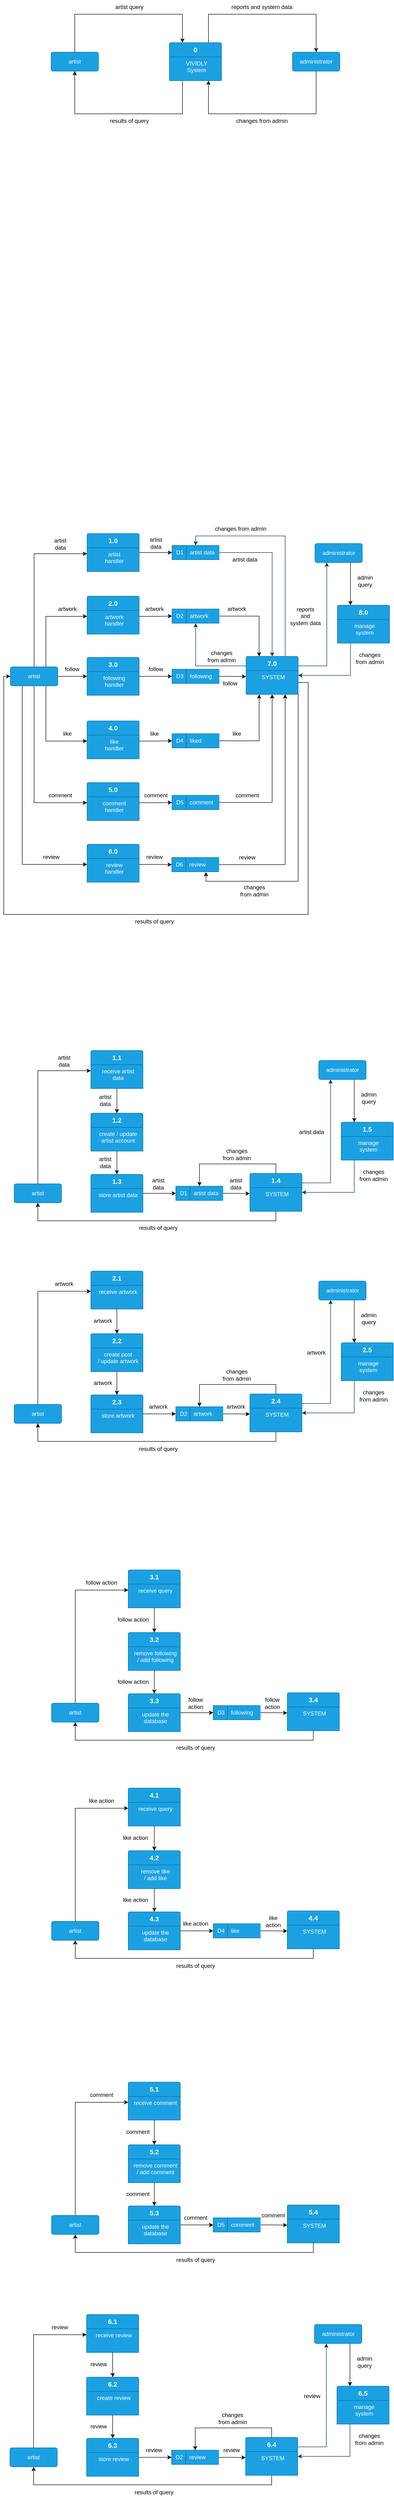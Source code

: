 <mxfile>
    <diagram name="Page-1" id="gGvn1qbTynIRoMJhy_so">
        <mxGraphModel dx="890" dy="772" grid="1" gridSize="10" guides="1" tooltips="1" connect="1" arrows="1" fold="1" page="1" pageScale="1" pageWidth="850" pageHeight="1100" background="none" math="0" shadow="0">
            <root>
                <mxCell id="0"/>
                <mxCell id="1" parent="0"/>
                <mxCell id="GRYPDi2uARuoOK87Esy3-3" style="edgeStyle=orthogonalEdgeStyle;rounded=0;orthogonalLoop=1;jettySize=auto;html=1;exitX=0.5;exitY=0;exitDx=0;exitDy=0;entryX=0.25;entryY=0;entryDx=0;entryDy=0;" parent="1" source="ZlXNvXDxEHLc24l_dNls-8" target="ZlXNvXDxEHLc24l_dNls-46" edge="1">
                    <mxGeometry relative="1" as="geometry">
                        <Array as="points">
                            <mxPoint x="160" y="180"/>
                            <mxPoint x="388" y="180"/>
                        </Array>
                    </mxGeometry>
                </mxCell>
                <mxCell id="ZlXNvXDxEHLc24l_dNls-8" value="artist" style="rounded=1;arcSize=10;whiteSpace=wrap;html=1;align=center;fillColor=#1ba1e2;strokeColor=#006EAF;fontColor=#ffffff;" parent="1" vertex="1">
                    <mxGeometry x="110" y="260" width="100" height="40" as="geometry"/>
                </mxCell>
                <mxCell id="GRYPDi2uARuoOK87Esy3-4" style="edgeStyle=orthogonalEdgeStyle;rounded=0;orthogonalLoop=1;jettySize=auto;html=1;exitX=0.5;exitY=0;exitDx=0;exitDy=0;entryX=0.75;entryY=0;entryDx=0;entryDy=0;endArrow=none;endFill=0;startArrow=classic;startFill=1;" parent="1" source="ZlXNvXDxEHLc24l_dNls-13" target="ZlXNvXDxEHLc24l_dNls-46" edge="1">
                    <mxGeometry relative="1" as="geometry">
                        <Array as="points">
                            <mxPoint x="670" y="180"/>
                            <mxPoint x="443" y="180"/>
                        </Array>
                    </mxGeometry>
                </mxCell>
                <mxCell id="GRYPDi2uARuoOK87Esy3-5" style="edgeStyle=orthogonalEdgeStyle;rounded=0;orthogonalLoop=1;jettySize=auto;html=1;exitX=0.5;exitY=1;exitDx=0;exitDy=0;entryX=0.75;entryY=1;entryDx=0;entryDy=0;" parent="1" source="ZlXNvXDxEHLc24l_dNls-13" target="ZlXNvXDxEHLc24l_dNls-46" edge="1">
                    <mxGeometry relative="1" as="geometry">
                        <Array as="points">
                            <mxPoint x="670" y="390"/>
                            <mxPoint x="443" y="390"/>
                        </Array>
                    </mxGeometry>
                </mxCell>
                <mxCell id="ZlXNvXDxEHLc24l_dNls-13" value="administrator" style="rounded=1;arcSize=10;whiteSpace=wrap;html=1;align=center;fillColor=#1ba1e2;strokeColor=#006EAF;fontColor=#ffffff;" parent="1" vertex="1">
                    <mxGeometry x="620" y="260" width="100" height="40" as="geometry"/>
                </mxCell>
                <mxCell id="ZlXNvXDxEHLc24l_dNls-18" value="artist query" style="text;html=1;align=center;verticalAlign=middle;resizable=0;points=[];autosize=1;strokeColor=none;fillColor=none;" parent="1" vertex="1">
                    <mxGeometry x="235" y="150" width="80" height="30" as="geometry"/>
                </mxCell>
                <mxCell id="ZlXNvXDxEHLc24l_dNls-19" value="results of query" style="text;html=1;align=center;verticalAlign=middle;resizable=0;points=[];autosize=1;strokeColor=none;fillColor=none;" parent="1" vertex="1">
                    <mxGeometry x="220" y="390" width="110" height="30" as="geometry"/>
                </mxCell>
                <mxCell id="ZlXNvXDxEHLc24l_dNls-21" value="reports and system data" style="text;html=1;align=center;verticalAlign=middle;resizable=0;points=[];autosize=1;strokeColor=none;fillColor=none;" parent="1" vertex="1">
                    <mxGeometry x="480" y="150" width="150" height="30" as="geometry"/>
                </mxCell>
                <mxCell id="ZlXNvXDxEHLc24l_dNls-26" value="changes from admin" style="text;html=1;align=center;verticalAlign=middle;resizable=0;points=[];autosize=1;strokeColor=none;fillColor=none;" parent="1" vertex="1">
                    <mxGeometry x="490" y="390" width="130" height="30" as="geometry"/>
                </mxCell>
                <mxCell id="XqYVzEnR_tLB_ltwsAtp-53" style="edgeStyle=orthogonalEdgeStyle;rounded=0;orthogonalLoop=1;jettySize=auto;html=1;exitX=0.75;exitY=0;exitDx=0;exitDy=0;" parent="1" edge="1">
                    <mxGeometry relative="1" as="geometry">
                        <mxPoint x="382.5" y="570" as="sourcePoint"/>
                    </mxGeometry>
                </mxCell>
                <mxCell id="7ZeWmv-hK80FThIUzlnx-11" style="edgeStyle=orthogonalEdgeStyle;rounded=0;orthogonalLoop=1;jettySize=auto;html=1;exitX=0.5;exitY=0;exitDx=0;exitDy=0;entryX=0.5;entryY=0;entryDx=0;entryDy=0;" parent="1" edge="1">
                    <mxGeometry relative="1" as="geometry">
                        <mxPoint x="355" y="570" as="targetPoint"/>
                    </mxGeometry>
                </mxCell>
                <mxCell id="GRYPDi2uARuoOK87Esy3-6" style="edgeStyle=orthogonalEdgeStyle;rounded=0;orthogonalLoop=1;jettySize=auto;html=1;exitX=0.25;exitY=1;exitDx=0;exitDy=0;entryX=0.5;entryY=1;entryDx=0;entryDy=0;" parent="1" source="ZlXNvXDxEHLc24l_dNls-46" target="ZlXNvXDxEHLc24l_dNls-8" edge="1">
                    <mxGeometry relative="1" as="geometry">
                        <Array as="points">
                            <mxPoint x="388" y="390"/>
                            <mxPoint x="160" y="390"/>
                        </Array>
                    </mxGeometry>
                </mxCell>
                <mxCell id="ZlXNvXDxEHLc24l_dNls-46" value="0" style="swimlane;childLayout=stackLayout;horizontal=1;startSize=30;horizontalStack=0;rounded=1;fontSize=14;fontStyle=1;strokeWidth=1;resizeParent=0;resizeLast=1;shadow=0;dashed=0;align=center;arcSize=4;whiteSpace=wrap;html=1;fillColor=#1ba1e2;strokeColor=#006EAF;fontColor=#ffffff;" parent="1" vertex="1">
                    <mxGeometry x="360" y="240" width="110" height="80" as="geometry"/>
                </mxCell>
                <mxCell id="ZlXNvXDxEHLc24l_dNls-47" value="&lt;div style=&quot;&quot;&gt;VIVIDLY&lt;/div&gt;&lt;div style=&quot;&quot;&gt;System&lt;/div&gt;" style="align=center;strokeColor=#006EAF;fillColor=#1ba1e2;spacingLeft=4;fontSize=12;verticalAlign=top;resizable=0;rotatable=0;part=1;html=1;rounded=0;fontColor=#ffffff;" parent="ZlXNvXDxEHLc24l_dNls-46" vertex="1">
                    <mxGeometry y="30" width="110" height="50" as="geometry"/>
                </mxCell>
                <mxCell id="D2MtfswzSCBA8qL9TpPd-19" style="edgeStyle=orthogonalEdgeStyle;rounded=0;orthogonalLoop=1;jettySize=auto;html=1;exitX=1;exitY=0.5;exitDx=0;exitDy=0;entryX=0;entryY=0.5;entryDx=0;entryDy=0;" parent="1" source="ZlXNvXDxEHLc24l_dNls-98" target="GRYPDi2uARuoOK87Esy3-21" edge="1">
                    <mxGeometry relative="1" as="geometry"/>
                </mxCell>
                <mxCell id="ZlXNvXDxEHLc24l_dNls-98" value="1.0" style="swimlane;childLayout=stackLayout;horizontal=1;startSize=30;horizontalStack=0;rounded=1;fontSize=14;fontStyle=1;strokeWidth=1;resizeParent=0;resizeLast=1;shadow=0;dashed=0;align=center;arcSize=4;whiteSpace=wrap;html=1;fillColor=#1ba1e2;strokeColor=#006EAF;fontColor=#ffffff;" parent="1" vertex="1">
                    <mxGeometry x="186" y="1275" width="110" height="80" as="geometry"/>
                </mxCell>
                <mxCell id="ZlXNvXDxEHLc24l_dNls-99" value="&lt;div style=&quot;&quot;&gt;artist&lt;/div&gt;&lt;div style=&quot;&quot;&gt;handler&lt;/div&gt;" style="align=center;strokeColor=#006EAF;fillColor=#1ba1e2;spacingLeft=4;fontSize=12;verticalAlign=top;resizable=0;rotatable=0;part=1;html=1;rounded=0;fontColor=#ffffff;" parent="ZlXNvXDxEHLc24l_dNls-98" vertex="1">
                    <mxGeometry y="30" width="110" height="50" as="geometry"/>
                </mxCell>
                <mxCell id="D2MtfswzSCBA8qL9TpPd-10" style="edgeStyle=orthogonalEdgeStyle;rounded=0;orthogonalLoop=1;jettySize=auto;html=1;exitX=0.5;exitY=0;exitDx=0;exitDy=0;entryX=0;entryY=0.25;entryDx=0;entryDy=0;" parent="1" source="ZlXNvXDxEHLc24l_dNls-100" target="ZlXNvXDxEHLc24l_dNls-99" edge="1">
                    <mxGeometry relative="1" as="geometry">
                        <mxPoint x="181.5" y="1330" as="targetPoint"/>
                    </mxGeometry>
                </mxCell>
                <mxCell id="D2MtfswzSCBA8qL9TpPd-11" style="edgeStyle=orthogonalEdgeStyle;rounded=0;orthogonalLoop=1;jettySize=auto;html=1;exitX=0.75;exitY=0;exitDx=0;exitDy=0;entryX=0;entryY=0.25;entryDx=0;entryDy=0;" parent="1" source="ZlXNvXDxEHLc24l_dNls-100" target="ZlXNvXDxEHLc24l_dNls-112" edge="1">
                    <mxGeometry relative="1" as="geometry"/>
                </mxCell>
                <mxCell id="D2MtfswzSCBA8qL9TpPd-12" style="edgeStyle=orthogonalEdgeStyle;rounded=0;orthogonalLoop=1;jettySize=auto;html=1;exitX=1;exitY=0.5;exitDx=0;exitDy=0;entryX=0;entryY=0.5;entryDx=0;entryDy=0;" parent="1" source="ZlXNvXDxEHLc24l_dNls-100" target="GRYPDi2uARuoOK87Esy3-41" edge="1">
                    <mxGeometry relative="1" as="geometry"/>
                </mxCell>
                <mxCell id="D2MtfswzSCBA8qL9TpPd-13" style="edgeStyle=orthogonalEdgeStyle;rounded=0;orthogonalLoop=1;jettySize=auto;html=1;exitX=0.75;exitY=1;exitDx=0;exitDy=0;entryX=0;entryY=0.25;entryDx=0;entryDy=0;" parent="1" source="ZlXNvXDxEHLc24l_dNls-100" target="D2MtfswzSCBA8qL9TpPd-3" edge="1">
                    <mxGeometry relative="1" as="geometry"/>
                </mxCell>
                <mxCell id="D2MtfswzSCBA8qL9TpPd-14" style="edgeStyle=orthogonalEdgeStyle;rounded=0;orthogonalLoop=1;jettySize=auto;html=1;exitX=0.5;exitY=1;exitDx=0;exitDy=0;entryX=0;entryY=0.25;entryDx=0;entryDy=0;" parent="1" source="ZlXNvXDxEHLc24l_dNls-100" target="D2MtfswzSCBA8qL9TpPd-6" edge="1">
                    <mxGeometry relative="1" as="geometry">
                        <mxPoint x="101.5" y="1880" as="targetPoint"/>
                    </mxGeometry>
                </mxCell>
                <mxCell id="9U8ZNqMHx8l3bc8iiy_1-53" style="edgeStyle=orthogonalEdgeStyle;rounded=0;orthogonalLoop=1;jettySize=auto;html=1;exitX=0.25;exitY=1;exitDx=0;exitDy=0;entryX=0;entryY=0.25;entryDx=0;entryDy=0;" parent="1" source="ZlXNvXDxEHLc24l_dNls-100" target="9U8ZNqMHx8l3bc8iiy_1-50" edge="1">
                    <mxGeometry relative="1" as="geometry"/>
                </mxCell>
                <mxCell id="ZlXNvXDxEHLc24l_dNls-100" value="artist" style="rounded=1;arcSize=10;whiteSpace=wrap;html=1;align=center;fillColor=#1ba1e2;strokeColor=#006EAF;fontColor=#ffffff;" parent="1" vertex="1">
                    <mxGeometry x="24" y="1556" width="100" height="40" as="geometry"/>
                </mxCell>
                <mxCell id="ZlXNvXDxEHLc24l_dNls-111" value="2.0" style="swimlane;childLayout=stackLayout;horizontal=1;startSize=30;horizontalStack=0;rounded=1;fontSize=14;fontStyle=1;strokeWidth=1;resizeParent=0;resizeLast=1;shadow=0;dashed=0;align=center;arcSize=4;whiteSpace=wrap;html=1;fillColor=#1ba1e2;fontColor=#ffffff;strokeColor=#006EAF;" parent="1" vertex="1">
                    <mxGeometry x="186" y="1407" width="110" height="80" as="geometry"/>
                </mxCell>
                <mxCell id="ZlXNvXDxEHLc24l_dNls-112" value="&lt;div style=&quot;&quot;&gt;&lt;div style=&quot;border-color: var(--border-color);&quot;&gt;artwork&lt;/div&gt;&lt;div style=&quot;border-color: var(--border-color);&quot;&gt;handler&lt;/div&gt;&lt;/div&gt;" style="align=center;fillColor=#1ba1e2;spacingLeft=4;fontSize=12;verticalAlign=top;resizable=0;rotatable=0;part=1;html=1;rounded=0;fontColor=#ffffff;strokeColor=#006EAF;" parent="ZlXNvXDxEHLc24l_dNls-111" vertex="1">
                    <mxGeometry y="30" width="110" height="50" as="geometry"/>
                </mxCell>
                <mxCell id="9U8ZNqMHx8l3bc8iiy_1-8" style="edgeStyle=orthogonalEdgeStyle;rounded=0;orthogonalLoop=1;jettySize=auto;html=1;exitX=1;exitY=0.25;exitDx=0;exitDy=0;entryX=0.25;entryY=1;entryDx=0;entryDy=0;strokeColor=#003366;" parent="1" source="ZlXNvXDxEHLc24l_dNls-164" target="9U8ZNqMHx8l3bc8iiy_1-7" edge="1">
                    <mxGeometry relative="1" as="geometry"/>
                </mxCell>
                <mxCell id="9U8ZNqMHx8l3bc8iiy_1-16" style="edgeStyle=orthogonalEdgeStyle;rounded=0;orthogonalLoop=1;jettySize=auto;html=1;exitX=0;exitY=0.25;exitDx=0;exitDy=0;entryX=0.5;entryY=1;entryDx=0;entryDy=0;strokeColor=#003366;" parent="1" source="ZlXNvXDxEHLc24l_dNls-164" target="D2MtfswzSCBA8qL9TpPd-15" edge="1">
                    <mxGeometry relative="1" as="geometry"/>
                </mxCell>
                <mxCell id="9U8ZNqMHx8l3bc8iiy_1-19" style="edgeStyle=orthogonalEdgeStyle;rounded=0;orthogonalLoop=1;jettySize=auto;html=1;exitX=0.75;exitY=0;exitDx=0;exitDy=0;entryX=0.5;entryY=0;entryDx=0;entryDy=0;strokeColor=#003366;" parent="1" source="ZlXNvXDxEHLc24l_dNls-164" target="GRYPDi2uARuoOK87Esy3-21" edge="1">
                    <mxGeometry relative="1" as="geometry"/>
                </mxCell>
                <mxCell id="9U8ZNqMHx8l3bc8iiy_1-60" style="edgeStyle=orthogonalEdgeStyle;rounded=0;orthogonalLoop=1;jettySize=auto;html=1;exitX=1;exitY=1;exitDx=0;exitDy=0;entryX=0.723;entryY=1.03;entryDx=0;entryDy=0;entryPerimeter=0;" parent="1" source="ZlXNvXDxEHLc24l_dNls-164" target="9U8ZNqMHx8l3bc8iiy_1-54" edge="1">
                    <mxGeometry relative="1" as="geometry">
                        <mxPoint x="620" y="1940" as="targetPoint"/>
                    </mxGeometry>
                </mxCell>
                <mxCell id="ZlXNvXDxEHLc24l_dNls-164" value="7.0" style="swimlane;childLayout=stackLayout;horizontal=1;startSize=30;horizontalStack=0;rounded=1;fontSize=14;fontStyle=1;strokeWidth=1;resizeParent=0;resizeLast=1;shadow=0;dashed=0;align=center;arcSize=4;whiteSpace=wrap;html=1;fillColor=#1ba1e2;fontColor=#ffffff;strokeColor=#006EAF;" parent="1" vertex="1">
                    <mxGeometry x="522" y="1534" width="110" height="80" as="geometry"/>
                </mxCell>
                <mxCell id="ZlXNvXDxEHLc24l_dNls-165" value="SYSTEM" style="align=center;fillColor=#1ba1e2;spacingLeft=4;fontSize=12;verticalAlign=top;resizable=0;rotatable=0;part=1;html=1;rounded=0;fontColor=#ffffff;strokeColor=#006EAF;" parent="ZlXNvXDxEHLc24l_dNls-164" vertex="1">
                    <mxGeometry y="30" width="110" height="50" as="geometry"/>
                </mxCell>
                <mxCell id="ZlXNvXDxEHLc24l_dNls-166" value="&lt;div style=&quot;&quot;&gt;&lt;div style=&quot;border-color: var(--border-color);&quot;&gt;&lt;br&gt;&lt;/div&gt;&lt;/div&gt;" style="align=center;fillColor=#1ba1e2;spacingLeft=4;fontSize=12;verticalAlign=top;resizable=0;rotatable=0;part=1;html=1;rounded=0;fontColor=#ffffff;strokeColor=#006EAF;" parent="ZlXNvXDxEHLc24l_dNls-164" vertex="1">
                    <mxGeometry y="80" width="110" as="geometry"/>
                </mxCell>
                <mxCell id="9U8ZNqMHx8l3bc8iiy_1-1" style="edgeStyle=orthogonalEdgeStyle;rounded=0;orthogonalLoop=1;jettySize=auto;html=1;exitX=1;exitY=0.5;exitDx=0;exitDy=0;entryX=0.5;entryY=0;entryDx=0;entryDy=0;strokeColor=#003366;" parent="1" source="GRYPDi2uARuoOK87Esy3-21" target="ZlXNvXDxEHLc24l_dNls-164" edge="1">
                    <mxGeometry relative="1" as="geometry"/>
                </mxCell>
                <mxCell id="GRYPDi2uARuoOK87Esy3-21" value="&amp;nbsp;D1 &amp;nbsp; &amp;nbsp;artist data" style="html=1;dashed=0;whiteSpace=wrap;shape=mxgraph.dfd.dataStoreID;align=left;spacingLeft=3;points=[[0,0],[0.5,0],[1,0],[0,0.5],[1,0.5],[0,1],[0.5,1],[1,1]];fillColor=#1ba1e2;strokeColor=#006EAF;fontColor=#ffffff;" parent="1" vertex="1">
                    <mxGeometry x="365.5" y="1300" width="100" height="30" as="geometry"/>
                </mxCell>
                <mxCell id="D2MtfswzSCBA8qL9TpPd-21" style="edgeStyle=orthogonalEdgeStyle;rounded=0;orthogonalLoop=1;jettySize=auto;html=1;exitX=1;exitY=0.5;exitDx=0;exitDy=0;entryX=0;entryY=0.5;entryDx=0;entryDy=0;" parent="1" source="GRYPDi2uARuoOK87Esy3-41" target="D2MtfswzSCBA8qL9TpPd-16" edge="1">
                    <mxGeometry relative="1" as="geometry"/>
                </mxCell>
                <mxCell id="GRYPDi2uARuoOK87Esy3-41" value="3.0" style="swimlane;childLayout=stackLayout;horizontal=1;startSize=30;horizontalStack=0;rounded=1;fontSize=14;fontStyle=1;strokeWidth=1;resizeParent=0;resizeLast=1;shadow=0;dashed=0;align=center;arcSize=4;whiteSpace=wrap;html=1;fillColor=#1ba1e2;strokeColor=#006EAF;fontColor=#ffffff;" parent="1" vertex="1">
                    <mxGeometry x="186" y="1536" width="110" height="80" as="geometry"/>
                </mxCell>
                <mxCell id="GRYPDi2uARuoOK87Esy3-42" value="&lt;div style=&quot;&quot;&gt;&lt;div style=&quot;border-color: var(--border-color);&quot;&gt;following&lt;/div&gt;&lt;div style=&quot;border-color: var(--border-color);&quot;&gt;handler&lt;/div&gt;&lt;/div&gt;" style="align=center;strokeColor=#006EAF;fillColor=#1ba1e2;spacingLeft=4;fontSize=12;verticalAlign=top;resizable=0;rotatable=0;part=1;html=1;rounded=0;fontColor=#ffffff;" parent="GRYPDi2uARuoOK87Esy3-41" vertex="1">
                    <mxGeometry y="30" width="110" height="50" as="geometry"/>
                </mxCell>
                <mxCell id="GRYPDi2uARuoOK87Esy3-43" value="&lt;div style=&quot;&quot;&gt;&lt;div style=&quot;border-color: var(--border-color);&quot;&gt;manage&lt;/div&gt;&lt;div style=&quot;border-color: var(--border-color);&quot;&gt;database&lt;/div&gt;&lt;/div&gt;" style="align=center;strokeColor=#006EAF;fillColor=#1ba1e2;spacingLeft=4;fontSize=12;verticalAlign=top;resizable=0;rotatable=0;part=1;html=1;rounded=0;fontColor=#ffffff;" parent="GRYPDi2uARuoOK87Esy3-41" vertex="1">
                    <mxGeometry y="80" width="110" as="geometry"/>
                </mxCell>
                <mxCell id="D2MtfswzSCBA8qL9TpPd-2" value="4.0" style="swimlane;childLayout=stackLayout;horizontal=1;startSize=30;horizontalStack=0;rounded=1;fontSize=14;fontStyle=1;strokeWidth=1;resizeParent=0;resizeLast=1;shadow=0;dashed=0;align=center;arcSize=4;whiteSpace=wrap;html=1;fillColor=#1ba1e2;strokeColor=#006EAF;fontColor=#ffffff;" parent="1" vertex="1">
                    <mxGeometry x="186" y="1670" width="110" height="80" as="geometry"/>
                </mxCell>
                <mxCell id="D2MtfswzSCBA8qL9TpPd-3" value="&lt;div style=&quot;&quot;&gt;&lt;div style=&quot;border-color: var(--border-color);&quot;&gt;like&lt;/div&gt;&lt;div style=&quot;border-color: var(--border-color);&quot;&gt;handler&lt;/div&gt;&lt;/div&gt;" style="align=center;strokeColor=#006EAF;fillColor=#1ba1e2;spacingLeft=4;fontSize=12;verticalAlign=top;resizable=0;rotatable=0;part=1;html=1;rounded=0;fontColor=#ffffff;" parent="D2MtfswzSCBA8qL9TpPd-2" vertex="1">
                    <mxGeometry y="30" width="110" height="50" as="geometry"/>
                </mxCell>
                <mxCell id="D2MtfswzSCBA8qL9TpPd-4" value="&lt;div style=&quot;&quot;&gt;&lt;div style=&quot;border-color: var(--border-color);&quot;&gt;manage&lt;/div&gt;&lt;div style=&quot;border-color: var(--border-color);&quot;&gt;database&lt;/div&gt;&lt;/div&gt;" style="align=center;strokeColor=#006EAF;fillColor=#1ba1e2;spacingLeft=4;fontSize=12;verticalAlign=top;resizable=0;rotatable=0;part=1;html=1;rounded=0;fontColor=#ffffff;" parent="D2MtfswzSCBA8qL9TpPd-2" vertex="1">
                    <mxGeometry y="80" width="110" as="geometry"/>
                </mxCell>
                <mxCell id="D2MtfswzSCBA8qL9TpPd-5" value="5.0" style="swimlane;childLayout=stackLayout;horizontal=1;startSize=30;horizontalStack=0;rounded=1;fontSize=14;fontStyle=1;strokeWidth=1;resizeParent=0;resizeLast=1;shadow=0;dashed=0;align=center;arcSize=4;whiteSpace=wrap;html=1;fillColor=#1ba1e2;strokeColor=#006EAF;fontColor=#ffffff;" parent="1" vertex="1">
                    <mxGeometry x="186" y="1800" width="110" height="80" as="geometry"/>
                </mxCell>
                <mxCell id="D2MtfswzSCBA8qL9TpPd-6" value="&lt;div style=&quot;&quot;&gt;&lt;div style=&quot;border-color: var(--border-color);&quot;&gt;comment&lt;/div&gt;&lt;div style=&quot;border-color: var(--border-color);&quot;&gt;handler&lt;/div&gt;&lt;/div&gt;" style="align=center;strokeColor=#006EAF;fillColor=#1ba1e2;spacingLeft=4;fontSize=12;verticalAlign=top;resizable=0;rotatable=0;part=1;html=1;rounded=0;fontColor=#ffffff;" parent="D2MtfswzSCBA8qL9TpPd-5" vertex="1">
                    <mxGeometry y="30" width="110" height="50" as="geometry"/>
                </mxCell>
                <mxCell id="D2MtfswzSCBA8qL9TpPd-7" value="&lt;div style=&quot;&quot;&gt;&lt;div style=&quot;border-color: var(--border-color);&quot;&gt;manage&lt;/div&gt;&lt;div style=&quot;border-color: var(--border-color);&quot;&gt;database&lt;/div&gt;&lt;/div&gt;" style="align=center;strokeColor=#006EAF;fillColor=#1ba1e2;spacingLeft=4;fontSize=12;verticalAlign=top;resizable=0;rotatable=0;part=1;html=1;rounded=0;fontColor=#ffffff;" parent="D2MtfswzSCBA8qL9TpPd-5" vertex="1">
                    <mxGeometry y="80" width="110" as="geometry"/>
                </mxCell>
                <mxCell id="9U8ZNqMHx8l3bc8iiy_1-2" style="edgeStyle=orthogonalEdgeStyle;rounded=0;orthogonalLoop=1;jettySize=auto;html=1;exitX=1;exitY=0.5;exitDx=0;exitDy=0;entryX=0.25;entryY=0;entryDx=0;entryDy=0;" parent="1" source="D2MtfswzSCBA8qL9TpPd-15" target="ZlXNvXDxEHLc24l_dNls-164" edge="1">
                    <mxGeometry relative="1" as="geometry"/>
                </mxCell>
                <mxCell id="D2MtfswzSCBA8qL9TpPd-15" value="&amp;nbsp;D2&amp;nbsp; &amp;nbsp; artwork" style="html=1;dashed=0;whiteSpace=wrap;shape=mxgraph.dfd.dataStoreID;align=left;spacingLeft=3;points=[[0,0],[0.5,0],[1,0],[0,0.5],[1,0.5],[0,1],[0.5,1],[1,1]];fillColor=#1ba1e2;strokeColor=#006EAF;fontColor=#ffffff;" parent="1" vertex="1">
                    <mxGeometry x="365.5" y="1434" width="100" height="30" as="geometry"/>
                </mxCell>
                <mxCell id="9U8ZNqMHx8l3bc8iiy_1-3" style="edgeStyle=orthogonalEdgeStyle;rounded=0;orthogonalLoop=1;jettySize=auto;html=1;exitX=1;exitY=0.5;exitDx=0;exitDy=0;entryX=0;entryY=0.25;entryDx=0;entryDy=0;" parent="1" source="D2MtfswzSCBA8qL9TpPd-16" target="ZlXNvXDxEHLc24l_dNls-165" edge="1">
                    <mxGeometry relative="1" as="geometry"/>
                </mxCell>
                <mxCell id="D2MtfswzSCBA8qL9TpPd-16" value="&amp;nbsp;D3&amp;nbsp; &amp;nbsp; following" style="html=1;dashed=0;whiteSpace=wrap;shape=mxgraph.dfd.dataStoreID;align=left;spacingLeft=3;points=[[0,0],[0.5,0],[1,0],[0,0.5],[1,0.5],[0,1],[0.5,1],[1,1]];fillColor=#1ba1e2;strokeColor=#006EAF;fontColor=#ffffff;" parent="1" vertex="1">
                    <mxGeometry x="365.5" y="1561" width="100" height="30" as="geometry"/>
                </mxCell>
                <mxCell id="9U8ZNqMHx8l3bc8iiy_1-4" style="edgeStyle=orthogonalEdgeStyle;rounded=0;orthogonalLoop=1;jettySize=auto;html=1;exitX=1;exitY=0.5;exitDx=0;exitDy=0;entryX=0.25;entryY=1;entryDx=0;entryDy=0;" parent="1" source="D2MtfswzSCBA8qL9TpPd-17" target="ZlXNvXDxEHLc24l_dNls-164" edge="1">
                    <mxGeometry relative="1" as="geometry"/>
                </mxCell>
                <mxCell id="D2MtfswzSCBA8qL9TpPd-17" value="&amp;nbsp;D4&amp;nbsp; &amp;nbsp; liked" style="html=1;dashed=0;whiteSpace=wrap;shape=mxgraph.dfd.dataStoreID;align=left;spacingLeft=3;points=[[0,0],[0.5,0],[1,0],[0,0.5],[1,0.5],[0,1],[0.5,1],[1,1]];fillColor=#1ba1e2;strokeColor=#006EAF;fontColor=#ffffff;" parent="1" vertex="1">
                    <mxGeometry x="365.5" y="1697" width="100" height="30" as="geometry"/>
                </mxCell>
                <mxCell id="9U8ZNqMHx8l3bc8iiy_1-5" style="edgeStyle=orthogonalEdgeStyle;rounded=0;orthogonalLoop=1;jettySize=auto;html=1;exitX=1;exitY=0.5;exitDx=0;exitDy=0;entryX=0.5;entryY=1;entryDx=0;entryDy=0;" parent="1" source="D2MtfswzSCBA8qL9TpPd-18" target="ZlXNvXDxEHLc24l_dNls-164" edge="1">
                    <mxGeometry relative="1" as="geometry"/>
                </mxCell>
                <mxCell id="D2MtfswzSCBA8qL9TpPd-18" value="&amp;nbsp;D5&amp;nbsp; &amp;nbsp; comment" style="html=1;dashed=0;whiteSpace=wrap;shape=mxgraph.dfd.dataStoreID;align=left;spacingLeft=3;points=[[0,0],[0.5,0],[1,0],[0,0.5],[1,0.5],[0,1],[0.5,1],[1,1]];fillColor=#1ba1e2;strokeColor=#006EAF;fontColor=#ffffff;" parent="1" vertex="1">
                    <mxGeometry x="365.5" y="1827" width="100" height="30" as="geometry"/>
                </mxCell>
                <mxCell id="D2MtfswzSCBA8qL9TpPd-20" style="edgeStyle=orthogonalEdgeStyle;rounded=0;orthogonalLoop=1;jettySize=auto;html=1;exitX=1;exitY=0.25;exitDx=0;exitDy=0;entryX=0;entryY=0.5;entryDx=0;entryDy=0;" parent="1" source="ZlXNvXDxEHLc24l_dNls-112" target="D2MtfswzSCBA8qL9TpPd-15" edge="1">
                    <mxGeometry relative="1" as="geometry"/>
                </mxCell>
                <mxCell id="D2MtfswzSCBA8qL9TpPd-22" style="edgeStyle=orthogonalEdgeStyle;rounded=0;orthogonalLoop=1;jettySize=auto;html=1;exitX=1;exitY=0.25;exitDx=0;exitDy=0;entryX=0;entryY=0.5;entryDx=0;entryDy=0;" parent="1" source="D2MtfswzSCBA8qL9TpPd-3" target="D2MtfswzSCBA8qL9TpPd-17" edge="1">
                    <mxGeometry relative="1" as="geometry"/>
                </mxCell>
                <mxCell id="D2MtfswzSCBA8qL9TpPd-23" style="edgeStyle=orthogonalEdgeStyle;rounded=0;orthogonalLoop=1;jettySize=auto;html=1;exitX=1;exitY=0.25;exitDx=0;exitDy=0;entryX=0;entryY=0.5;entryDx=0;entryDy=0;" parent="1" source="D2MtfswzSCBA8qL9TpPd-6" target="D2MtfswzSCBA8qL9TpPd-18" edge="1">
                    <mxGeometry relative="1" as="geometry"/>
                </mxCell>
                <mxCell id="9U8ZNqMHx8l3bc8iiy_1-6" style="edgeStyle=orthogonalEdgeStyle;rounded=0;orthogonalLoop=1;jettySize=auto;html=1;entryX=0;entryY=0.5;entryDx=0;entryDy=0;exitX=1;exitY=0.5;exitDx=0;exitDy=0;" parent="1" source="ZlXNvXDxEHLc24l_dNls-165" target="ZlXNvXDxEHLc24l_dNls-100" edge="1">
                    <mxGeometry relative="1" as="geometry">
                        <mxPoint x="680" y="1640" as="sourcePoint"/>
                        <mxPoint x="10" y="1624" as="targetPoint"/>
                        <Array as="points">
                            <mxPoint x="653" y="1589"/>
                            <mxPoint x="653" y="1640"/>
                            <mxPoint x="653" y="1640"/>
                            <mxPoint x="653" y="2078"/>
                            <mxPoint x="10" y="2078"/>
                            <mxPoint x="10" y="1576"/>
                        </Array>
                    </mxGeometry>
                </mxCell>
                <mxCell id="9U8ZNqMHx8l3bc8iiy_1-9" style="edgeStyle=orthogonalEdgeStyle;rounded=0;orthogonalLoop=1;jettySize=auto;html=1;exitX=0.25;exitY=1;exitDx=0;exitDy=0;entryX=1;entryY=0.5;entryDx=0;entryDy=0;strokeColor=#003366;" parent="1" source="9U8ZNqMHx8l3bc8iiy_1-10" target="ZlXNvXDxEHLc24l_dNls-164" edge="1">
                    <mxGeometry relative="1" as="geometry"/>
                </mxCell>
                <mxCell id="9U8ZNqMHx8l3bc8iiy_1-14" style="edgeStyle=orthogonalEdgeStyle;rounded=0;orthogonalLoop=1;jettySize=auto;html=1;exitX=0.75;exitY=1;exitDx=0;exitDy=0;entryX=0.25;entryY=0;entryDx=0;entryDy=0;" parent="1" source="9U8ZNqMHx8l3bc8iiy_1-7" target="9U8ZNqMHx8l3bc8iiy_1-10" edge="1">
                    <mxGeometry relative="1" as="geometry"/>
                </mxCell>
                <mxCell id="9U8ZNqMHx8l3bc8iiy_1-7" value="administrator" style="rounded=1;arcSize=10;whiteSpace=wrap;html=1;align=center;fillColor=#1ba1e2;strokeColor=#006EAF;fontColor=#ffffff;" parent="1" vertex="1">
                    <mxGeometry x="667.5" y="1296" width="100" height="40" as="geometry"/>
                </mxCell>
                <mxCell id="9U8ZNqMHx8l3bc8iiy_1-10" value="8.0" style="swimlane;childLayout=stackLayout;horizontal=1;startSize=30;horizontalStack=0;rounded=1;fontSize=14;fontStyle=1;strokeWidth=1;resizeParent=0;resizeLast=1;shadow=0;dashed=0;align=center;arcSize=4;whiteSpace=wrap;html=1;fillColor=#1ba1e2;fontColor=#ffffff;strokeColor=#006EAF;" parent="1" vertex="1">
                    <mxGeometry x="715" y="1426" width="110" height="80" as="geometry"/>
                </mxCell>
                <mxCell id="9U8ZNqMHx8l3bc8iiy_1-11" value="manage&lt;br&gt;system" style="align=center;fillColor=#1ba1e2;spacingLeft=4;fontSize=12;verticalAlign=top;resizable=0;rotatable=0;part=1;html=1;rounded=0;fontColor=#ffffff;strokeColor=#006EAF;" parent="9U8ZNqMHx8l3bc8iiy_1-10" vertex="1">
                    <mxGeometry y="30" width="110" height="50" as="geometry"/>
                </mxCell>
                <mxCell id="9U8ZNqMHx8l3bc8iiy_1-12" value="&lt;div style=&quot;&quot;&gt;&lt;div style=&quot;border-color: var(--border-color);&quot;&gt;&lt;br&gt;&lt;/div&gt;&lt;/div&gt;" style="align=center;fillColor=#1ba1e2;spacingLeft=4;fontSize=12;verticalAlign=top;resizable=0;rotatable=0;part=1;html=1;rounded=0;fontColor=#ffffff;strokeColor=#006EAF;" parent="9U8ZNqMHx8l3bc8iiy_1-10" vertex="1">
                    <mxGeometry y="80" width="110" as="geometry"/>
                </mxCell>
                <mxCell id="9U8ZNqMHx8l3bc8iiy_1-26" value="changes from admin" style="text;html=1;align=center;verticalAlign=middle;resizable=0;points=[];autosize=1;strokeColor=none;fillColor=none;" parent="1" vertex="1">
                    <mxGeometry x="444.5" y="1250" width="130" height="30" as="geometry"/>
                </mxCell>
                <mxCell id="9U8ZNqMHx8l3bc8iiy_1-27" value="changes&lt;br&gt;from admin" style="text;html=1;align=center;verticalAlign=middle;resizable=0;points=[];autosize=1;strokeColor=none;fillColor=none;" parent="1" vertex="1">
                    <mxGeometry x="430" y="1514" width="80" height="40" as="geometry"/>
                </mxCell>
                <mxCell id="9U8ZNqMHx8l3bc8iiy_1-28" value="changes&lt;br&gt;from admin" style="text;html=1;align=center;verticalAlign=middle;resizable=0;points=[];autosize=1;strokeColor=none;fillColor=none;" parent="1" vertex="1">
                    <mxGeometry x="743" y="1518" width="80" height="40" as="geometry"/>
                </mxCell>
                <mxCell id="9U8ZNqMHx8l3bc8iiy_1-29" value="results of query" style="text;html=1;align=center;verticalAlign=middle;resizable=0;points=[];autosize=1;strokeColor=none;fillColor=none;" parent="1" vertex="1">
                    <mxGeometry x="273" y="2078" width="110" height="30" as="geometry"/>
                </mxCell>
                <mxCell id="9U8ZNqMHx8l3bc8iiy_1-30" value="comment" style="text;html=1;align=center;verticalAlign=middle;resizable=0;points=[];autosize=1;strokeColor=none;fillColor=none;" parent="1" vertex="1">
                    <mxGeometry x="93.5" y="1812" width="70" height="30" as="geometry"/>
                </mxCell>
                <mxCell id="9U8ZNqMHx8l3bc8iiy_1-31" value="like" style="text;html=1;align=center;verticalAlign=middle;resizable=0;points=[];autosize=1;strokeColor=none;fillColor=none;" parent="1" vertex="1">
                    <mxGeometry x="123.5" y="1682" width="40" height="30" as="geometry"/>
                </mxCell>
                <mxCell id="9U8ZNqMHx8l3bc8iiy_1-32" value="like" style="text;html=1;align=center;verticalAlign=middle;resizable=0;points=[];autosize=1;strokeColor=none;fillColor=none;" parent="1" vertex="1">
                    <mxGeometry x="308" y="1682" width="40" height="30" as="geometry"/>
                </mxCell>
                <mxCell id="9U8ZNqMHx8l3bc8iiy_1-34" value="comment" style="text;html=1;align=center;verticalAlign=middle;resizable=0;points=[];autosize=1;strokeColor=none;fillColor=none;" parent="1" vertex="1">
                    <mxGeometry x="296" y="1812" width="70" height="30" as="geometry"/>
                </mxCell>
                <mxCell id="9U8ZNqMHx8l3bc8iiy_1-35" value="artist&lt;br&gt;data" style="text;html=1;align=center;verticalAlign=middle;resizable=0;points=[];autosize=1;strokeColor=none;fillColor=none;" parent="1" vertex="1">
                    <mxGeometry x="103.5" y="1277" width="50" height="40" as="geometry"/>
                </mxCell>
                <mxCell id="9U8ZNqMHx8l3bc8iiy_1-36" value="follow" style="text;html=1;align=center;verticalAlign=middle;resizable=0;points=[];autosize=1;strokeColor=none;fillColor=none;" parent="1" vertex="1">
                    <mxGeometry x="129" y="1546" width="50" height="30" as="geometry"/>
                </mxCell>
                <mxCell id="9U8ZNqMHx8l3bc8iiy_1-37" value="follow" style="text;html=1;align=center;verticalAlign=middle;resizable=0;points=[];autosize=1;strokeColor=none;fillColor=none;" parent="1" vertex="1">
                    <mxGeometry x="306" y="1546" width="50" height="30" as="geometry"/>
                </mxCell>
                <mxCell id="9U8ZNqMHx8l3bc8iiy_1-38" value="artist&lt;br&gt;data" style="text;html=1;align=center;verticalAlign=middle;resizable=0;points=[];autosize=1;strokeColor=none;fillColor=none;" parent="1" vertex="1">
                    <mxGeometry x="306" y="1275" width="50" height="40" as="geometry"/>
                </mxCell>
                <mxCell id="9U8ZNqMHx8l3bc8iiy_1-39" value="artwork" style="text;html=1;align=center;verticalAlign=middle;resizable=0;points=[];autosize=1;strokeColor=none;fillColor=none;" parent="1" vertex="1">
                    <mxGeometry x="113.5" y="1419" width="60" height="30" as="geometry"/>
                </mxCell>
                <mxCell id="9U8ZNqMHx8l3bc8iiy_1-40" value="artwork" style="text;html=1;align=center;verticalAlign=middle;resizable=0;points=[];autosize=1;strokeColor=none;fillColor=none;" parent="1" vertex="1">
                    <mxGeometry x="298" y="1419" width="60" height="30" as="geometry"/>
                </mxCell>
                <mxCell id="9U8ZNqMHx8l3bc8iiy_1-41" value="comment" style="text;html=1;align=center;verticalAlign=middle;resizable=0;points=[];autosize=1;strokeColor=none;fillColor=none;" parent="1" vertex="1">
                    <mxGeometry x="488.5" y="1812" width="70" height="30" as="geometry"/>
                </mxCell>
                <mxCell id="9U8ZNqMHx8l3bc8iiy_1-42" value="like" style="text;html=1;align=center;verticalAlign=middle;resizable=0;points=[];autosize=1;strokeColor=none;fillColor=none;" parent="1" vertex="1">
                    <mxGeometry x="482" y="1682" width="40" height="30" as="geometry"/>
                </mxCell>
                <mxCell id="9U8ZNqMHx8l3bc8iiy_1-43" value="follow" style="text;html=1;align=center;verticalAlign=middle;resizable=0;points=[];autosize=1;strokeColor=none;fillColor=none;" parent="1" vertex="1">
                    <mxGeometry x="463" y="1576" width="50" height="30" as="geometry"/>
                </mxCell>
                <mxCell id="9U8ZNqMHx8l3bc8iiy_1-44" value="artwork" style="text;html=1;align=center;verticalAlign=middle;resizable=0;points=[];autosize=1;strokeColor=none;fillColor=none;" parent="1" vertex="1">
                    <mxGeometry x="472" y="1419" width="60" height="30" as="geometry"/>
                </mxCell>
                <mxCell id="9U8ZNqMHx8l3bc8iiy_1-45" value="artist data" style="text;html=1;align=center;verticalAlign=middle;resizable=0;points=[];autosize=1;strokeColor=none;fillColor=none;" parent="1" vertex="1">
                    <mxGeometry x="478.5" y="1315" width="80" height="30" as="geometry"/>
                </mxCell>
                <mxCell id="9U8ZNqMHx8l3bc8iiy_1-46" value="reports&lt;br&gt;and&lt;br&gt;system data" style="text;html=1;align=center;verticalAlign=middle;resizable=0;points=[];autosize=1;strokeColor=none;fillColor=none;" parent="1" vertex="1">
                    <mxGeometry x="602" y="1419" width="90" height="60" as="geometry"/>
                </mxCell>
                <mxCell id="9U8ZNqMHx8l3bc8iiy_1-47" value="admin&lt;br&gt;query" style="text;html=1;align=center;verticalAlign=middle;resizable=0;points=[];autosize=1;strokeColor=none;fillColor=none;" parent="1" vertex="1">
                    <mxGeometry x="743" y="1355" width="60" height="40" as="geometry"/>
                </mxCell>
                <mxCell id="9U8ZNqMHx8l3bc8iiy_1-49" value="6.0" style="swimlane;childLayout=stackLayout;horizontal=1;startSize=30;horizontalStack=0;rounded=1;fontSize=14;fontStyle=1;strokeWidth=1;resizeParent=0;resizeLast=1;shadow=0;dashed=0;align=center;arcSize=4;whiteSpace=wrap;html=1;fillColor=#1ba1e2;strokeColor=#006EAF;fontColor=#ffffff;" parent="1" vertex="1">
                    <mxGeometry x="186" y="1930" width="110" height="80" as="geometry"/>
                </mxCell>
                <mxCell id="9U8ZNqMHx8l3bc8iiy_1-50" value="&lt;div style=&quot;&quot;&gt;&lt;div style=&quot;border-color: var(--border-color);&quot;&gt;review&lt;/div&gt;&lt;div style=&quot;border-color: var(--border-color);&quot;&gt;handler&lt;/div&gt;&lt;/div&gt;" style="align=center;strokeColor=#006EAF;fillColor=#1ba1e2;spacingLeft=4;fontSize=12;verticalAlign=top;resizable=0;rotatable=0;part=1;html=1;rounded=0;fontColor=#ffffff;" parent="9U8ZNqMHx8l3bc8iiy_1-49" vertex="1">
                    <mxGeometry y="30" width="110" height="50" as="geometry"/>
                </mxCell>
                <mxCell id="9U8ZNqMHx8l3bc8iiy_1-51" value="&lt;div style=&quot;&quot;&gt;&lt;div style=&quot;border-color: var(--border-color);&quot;&gt;&lt;br&gt;&lt;/div&gt;&lt;/div&gt;" style="align=center;strokeColor=#006EAF;fillColor=#1ba1e2;spacingLeft=4;fontSize=12;verticalAlign=top;resizable=0;rotatable=0;part=1;html=1;rounded=0;fontColor=#ffffff;" parent="9U8ZNqMHx8l3bc8iiy_1-49" vertex="1">
                    <mxGeometry y="80" width="110" as="geometry"/>
                </mxCell>
                <mxCell id="9U8ZNqMHx8l3bc8iiy_1-58" style="edgeStyle=orthogonalEdgeStyle;rounded=0;orthogonalLoop=1;jettySize=auto;html=1;exitX=1;exitY=0.5;exitDx=0;exitDy=0;entryX=0.75;entryY=1;entryDx=0;entryDy=0;" parent="1" source="9U8ZNqMHx8l3bc8iiy_1-54" target="ZlXNvXDxEHLc24l_dNls-165" edge="1">
                    <mxGeometry relative="1" as="geometry">
                        <mxPoint x="590" y="1960" as="targetPoint"/>
                    </mxGeometry>
                </mxCell>
                <mxCell id="9U8ZNqMHx8l3bc8iiy_1-54" value="&amp;nbsp;D6&amp;nbsp; &amp;nbsp; review" style="html=1;dashed=0;whiteSpace=wrap;shape=mxgraph.dfd.dataStoreID;align=left;spacingLeft=3;points=[[0,0],[0.5,0],[1,0],[0,0.5],[1,0.5],[0,1],[0.5,1],[1,1]];fillColor=#1ba1e2;strokeColor=#006EAF;fontColor=#ffffff;" parent="1" vertex="1">
                    <mxGeometry x="365" y="1958" width="100" height="30" as="geometry"/>
                </mxCell>
                <mxCell id="9U8ZNqMHx8l3bc8iiy_1-55" style="edgeStyle=orthogonalEdgeStyle;rounded=0;orthogonalLoop=1;jettySize=auto;html=1;exitX=1;exitY=0.25;exitDx=0;exitDy=0;entryX=0;entryY=0.5;entryDx=0;entryDy=0;" parent="1" source="9U8ZNqMHx8l3bc8iiy_1-50" target="9U8ZNqMHx8l3bc8iiy_1-54" edge="1">
                    <mxGeometry relative="1" as="geometry"/>
                </mxCell>
                <mxCell id="9U8ZNqMHx8l3bc8iiy_1-56" value="review" style="text;html=1;align=center;verticalAlign=middle;resizable=0;points=[];autosize=1;strokeColor=none;fillColor=none;" parent="1" vertex="1">
                    <mxGeometry x="80" y="1942" width="60" height="30" as="geometry"/>
                </mxCell>
                <mxCell id="9U8ZNqMHx8l3bc8iiy_1-57" value="review" style="text;html=1;align=center;verticalAlign=middle;resizable=0;points=[];autosize=1;strokeColor=none;fillColor=none;" parent="1" vertex="1">
                    <mxGeometry x="298" y="1942" width="60" height="30" as="geometry"/>
                </mxCell>
                <mxCell id="9U8ZNqMHx8l3bc8iiy_1-59" value="review" style="text;html=1;align=center;verticalAlign=middle;resizable=0;points=[];autosize=1;strokeColor=none;fillColor=none;" parent="1" vertex="1">
                    <mxGeometry x="493.5" y="1943" width="60" height="30" as="geometry"/>
                </mxCell>
                <mxCell id="9U8ZNqMHx8l3bc8iiy_1-61" value="changes&lt;br&gt;from admin" style="text;html=1;align=center;verticalAlign=middle;resizable=0;points=[];autosize=1;strokeColor=none;fillColor=none;" parent="1" vertex="1">
                    <mxGeometry x="498.5" y="2008" width="80" height="40" as="geometry"/>
                </mxCell>
                <mxCell id="9U8ZNqMHx8l3bc8iiy_1-63" value="1.1" style="swimlane;childLayout=stackLayout;horizontal=1;startSize=30;horizontalStack=0;rounded=1;fontSize=14;fontStyle=1;strokeWidth=1;resizeParent=0;resizeLast=1;shadow=0;dashed=0;align=center;arcSize=4;whiteSpace=wrap;html=1;fillColor=#1ba1e2;strokeColor=#006EAF;fontColor=#ffffff;" parent="1" vertex="1">
                    <mxGeometry x="194" y="2365" width="110" height="80" as="geometry"/>
                </mxCell>
                <mxCell id="9U8ZNqMHx8l3bc8iiy_1-64" value="&lt;div style=&quot;&quot;&gt;receive artist&lt;/div&gt;&lt;div style=&quot;&quot;&gt;data&lt;/div&gt;" style="align=center;strokeColor=#006EAF;fillColor=#1ba1e2;spacingLeft=4;fontSize=12;verticalAlign=top;resizable=0;rotatable=0;part=1;html=1;rounded=0;fontColor=#ffffff;" parent="9U8ZNqMHx8l3bc8iiy_1-63" vertex="1">
                    <mxGeometry y="30" width="110" height="50" as="geometry"/>
                </mxCell>
                <mxCell id="9U8ZNqMHx8l3bc8iiy_1-65" style="edgeStyle=orthogonalEdgeStyle;rounded=0;orthogonalLoop=1;jettySize=auto;html=1;exitX=0.5;exitY=0;exitDx=0;exitDy=0;entryX=0;entryY=0.25;entryDx=0;entryDy=0;" parent="1" source="9U8ZNqMHx8l3bc8iiy_1-71" target="9U8ZNqMHx8l3bc8iiy_1-64" edge="1">
                    <mxGeometry relative="1" as="geometry">
                        <mxPoint x="189.5" y="2420" as="targetPoint"/>
                    </mxGeometry>
                </mxCell>
                <mxCell id="9U8ZNqMHx8l3bc8iiy_1-71" value="artist" style="rounded=1;arcSize=10;whiteSpace=wrap;html=1;align=center;fillColor=#1ba1e2;strokeColor=#006EAF;fontColor=#ffffff;" parent="1" vertex="1">
                    <mxGeometry x="32" y="2646" width="100" height="40" as="geometry"/>
                </mxCell>
                <mxCell id="9U8ZNqMHx8l3bc8iiy_1-72" value="1.2" style="swimlane;childLayout=stackLayout;horizontal=1;startSize=30;horizontalStack=0;rounded=1;fontSize=14;fontStyle=1;strokeWidth=1;resizeParent=0;resizeLast=1;shadow=0;dashed=0;align=center;arcSize=4;whiteSpace=wrap;html=1;fillColor=#1ba1e2;fontColor=#ffffff;strokeColor=#006EAF;" parent="1" vertex="1">
                    <mxGeometry x="194" y="2497" width="110" height="80" as="geometry"/>
                </mxCell>
                <mxCell id="9U8ZNqMHx8l3bc8iiy_1-73" value="create / update&lt;br&gt;artist account" style="align=center;fillColor=#1ba1e2;spacingLeft=4;fontSize=12;verticalAlign=top;resizable=0;rotatable=0;part=1;html=1;rounded=0;fontColor=#ffffff;strokeColor=#006EAF;" parent="9U8ZNqMHx8l3bc8iiy_1-72" vertex="1">
                    <mxGeometry y="30" width="110" height="50" as="geometry"/>
                </mxCell>
                <mxCell id="9U8ZNqMHx8l3bc8iiy_1-74" style="edgeStyle=orthogonalEdgeStyle;rounded=0;orthogonalLoop=1;jettySize=auto;html=1;exitX=1;exitY=0.25;exitDx=0;exitDy=0;entryX=0.25;entryY=1;entryDx=0;entryDy=0;strokeColor=#003366;" parent="1" source="9U8ZNqMHx8l3bc8iiy_1-78" target="9U8ZNqMHx8l3bc8iiy_1-107" edge="1">
                    <mxGeometry relative="1" as="geometry"/>
                </mxCell>
                <mxCell id="9U8ZNqMHx8l3bc8iiy_1-148" style="edgeStyle=orthogonalEdgeStyle;rounded=0;orthogonalLoop=1;jettySize=auto;html=1;exitX=0.5;exitY=0;exitDx=0;exitDy=0;entryX=0.5;entryY=0;entryDx=0;entryDy=0;" parent="1" source="9U8ZNqMHx8l3bc8iiy_1-78" target="9U8ZNqMHx8l3bc8iiy_1-96" edge="1">
                    <mxGeometry relative="1" as="geometry"/>
                </mxCell>
                <mxCell id="9U8ZNqMHx8l3bc8iiy_1-219" style="edgeStyle=orthogonalEdgeStyle;rounded=0;orthogonalLoop=1;jettySize=auto;html=1;exitX=0.5;exitY=1;exitDx=0;exitDy=0;entryX=0.5;entryY=1;entryDx=0;entryDy=0;" parent="1" source="9U8ZNqMHx8l3bc8iiy_1-78" target="9U8ZNqMHx8l3bc8iiy_1-71" edge="1">
                    <mxGeometry relative="1" as="geometry"/>
                </mxCell>
                <mxCell id="9U8ZNqMHx8l3bc8iiy_1-78" value="1.4" style="swimlane;childLayout=stackLayout;horizontal=1;startSize=30;horizontalStack=0;rounded=1;fontSize=14;fontStyle=1;strokeWidth=1;resizeParent=0;resizeLast=1;shadow=0;dashed=0;align=center;arcSize=4;whiteSpace=wrap;html=1;fillColor=#1ba1e2;fontColor=#ffffff;strokeColor=#006EAF;" parent="1" vertex="1">
                    <mxGeometry x="530" y="2624" width="110" height="80" as="geometry"/>
                </mxCell>
                <mxCell id="9U8ZNqMHx8l3bc8iiy_1-79" value="SYSTEM" style="align=center;fillColor=#1ba1e2;spacingLeft=4;fontSize=12;verticalAlign=top;resizable=0;rotatable=0;part=1;html=1;rounded=0;fontColor=#ffffff;strokeColor=#006EAF;" parent="9U8ZNqMHx8l3bc8iiy_1-78" vertex="1">
                    <mxGeometry y="30" width="110" height="50" as="geometry"/>
                </mxCell>
                <mxCell id="9U8ZNqMHx8l3bc8iiy_1-80" value="&lt;div style=&quot;&quot;&gt;&lt;div style=&quot;border-color: var(--border-color);&quot;&gt;&lt;br&gt;&lt;/div&gt;&lt;/div&gt;" style="align=center;fillColor=#1ba1e2;spacingLeft=4;fontSize=12;verticalAlign=top;resizable=0;rotatable=0;part=1;html=1;rounded=0;fontColor=#ffffff;strokeColor=#006EAF;" parent="9U8ZNqMHx8l3bc8iiy_1-78" vertex="1">
                    <mxGeometry y="80" width="110" as="geometry"/>
                </mxCell>
                <mxCell id="9U8ZNqMHx8l3bc8iiy_1-83" style="edgeStyle=orthogonalEdgeStyle;rounded=0;orthogonalLoop=1;jettySize=auto;html=1;exitX=1;exitY=0.5;exitDx=0;exitDy=0;entryX=0;entryY=0.5;entryDx=0;entryDy=0;" parent="1" source="9U8ZNqMHx8l3bc8iiy_1-84" target="9U8ZNqMHx8l3bc8iiy_1-96" edge="1">
                    <mxGeometry relative="1" as="geometry"/>
                </mxCell>
                <mxCell id="9U8ZNqMHx8l3bc8iiy_1-84" value="1.3" style="swimlane;childLayout=stackLayout;horizontal=1;startSize=30;horizontalStack=0;rounded=1;fontSize=14;fontStyle=1;strokeWidth=1;resizeParent=0;resizeLast=1;shadow=0;dashed=0;align=center;arcSize=4;whiteSpace=wrap;html=1;fillColor=#1ba1e2;strokeColor=#006EAF;fontColor=#ffffff;" parent="1" vertex="1">
                    <mxGeometry x="194" y="2626" width="110" height="80" as="geometry"/>
                </mxCell>
                <mxCell id="9U8ZNqMHx8l3bc8iiy_1-85" value="&lt;div style=&quot;&quot;&gt;&lt;div style=&quot;border-color: var(--border-color);&quot;&gt;store artist data&lt;/div&gt;&lt;/div&gt;" style="align=center;strokeColor=#006EAF;fillColor=#1ba1e2;spacingLeft=4;fontSize=12;verticalAlign=top;resizable=0;rotatable=0;part=1;html=1;rounded=0;fontColor=#ffffff;" parent="9U8ZNqMHx8l3bc8iiy_1-84" vertex="1">
                    <mxGeometry y="30" width="110" height="50" as="geometry"/>
                </mxCell>
                <mxCell id="9U8ZNqMHx8l3bc8iiy_1-86" value="&lt;div style=&quot;&quot;&gt;&lt;div style=&quot;border-color: var(--border-color);&quot;&gt;&lt;br&gt;&lt;/div&gt;&lt;/div&gt;" style="align=center;strokeColor=#006EAF;fillColor=#1ba1e2;spacingLeft=4;fontSize=12;verticalAlign=top;resizable=0;rotatable=0;part=1;html=1;rounded=0;fontColor=#ffffff;" parent="9U8ZNqMHx8l3bc8iiy_1-84" vertex="1">
                    <mxGeometry y="80" width="110" as="geometry"/>
                </mxCell>
                <mxCell id="9U8ZNqMHx8l3bc8iiy_1-95" style="edgeStyle=orthogonalEdgeStyle;rounded=0;orthogonalLoop=1;jettySize=auto;html=1;exitX=1;exitY=0.5;exitDx=0;exitDy=0;entryX=0;entryY=0.25;entryDx=0;entryDy=0;" parent="1" source="9U8ZNqMHx8l3bc8iiy_1-96" target="9U8ZNqMHx8l3bc8iiy_1-79" edge="1">
                    <mxGeometry relative="1" as="geometry"/>
                </mxCell>
                <mxCell id="9U8ZNqMHx8l3bc8iiy_1-96" value="&amp;nbsp;D1&amp;nbsp; &amp;nbsp; artist data" style="html=1;dashed=0;whiteSpace=wrap;shape=mxgraph.dfd.dataStoreID;align=left;spacingLeft=3;points=[[0,0],[0.5,0],[1,0],[0,0.5],[1,0.5],[0,1],[0.5,1],[1,1]];fillColor=#1ba1e2;strokeColor=#006EAF;fontColor=#ffffff;" parent="1" vertex="1">
                    <mxGeometry x="373.5" y="2651" width="100" height="30" as="geometry"/>
                </mxCell>
                <mxCell id="9U8ZNqMHx8l3bc8iiy_1-105" style="edgeStyle=orthogonalEdgeStyle;rounded=0;orthogonalLoop=1;jettySize=auto;html=1;exitX=0.25;exitY=1;exitDx=0;exitDy=0;entryX=1;entryY=0.5;entryDx=0;entryDy=0;strokeColor=#003366;" parent="1" source="9U8ZNqMHx8l3bc8iiy_1-108" target="9U8ZNqMHx8l3bc8iiy_1-78" edge="1">
                    <mxGeometry relative="1" as="geometry"/>
                </mxCell>
                <mxCell id="9U8ZNqMHx8l3bc8iiy_1-106" style="edgeStyle=orthogonalEdgeStyle;rounded=0;orthogonalLoop=1;jettySize=auto;html=1;exitX=0.75;exitY=1;exitDx=0;exitDy=0;entryX=0.25;entryY=0;entryDx=0;entryDy=0;" parent="1" source="9U8ZNqMHx8l3bc8iiy_1-107" target="9U8ZNqMHx8l3bc8iiy_1-108" edge="1">
                    <mxGeometry relative="1" as="geometry"/>
                </mxCell>
                <mxCell id="9U8ZNqMHx8l3bc8iiy_1-107" value="administrator" style="rounded=1;arcSize=10;whiteSpace=wrap;html=1;align=center;fillColor=#1ba1e2;strokeColor=#006EAF;fontColor=#ffffff;" parent="1" vertex="1">
                    <mxGeometry x="675.5" y="2386" width="100" height="40" as="geometry"/>
                </mxCell>
                <mxCell id="9U8ZNqMHx8l3bc8iiy_1-108" value="1.5" style="swimlane;childLayout=stackLayout;horizontal=1;startSize=30;horizontalStack=0;rounded=1;fontSize=14;fontStyle=1;strokeWidth=1;resizeParent=0;resizeLast=1;shadow=0;dashed=0;align=center;arcSize=4;whiteSpace=wrap;html=1;fillColor=#1ba1e2;fontColor=#ffffff;strokeColor=#006EAF;" parent="1" vertex="1">
                    <mxGeometry x="723" y="2516" width="110" height="80" as="geometry"/>
                </mxCell>
                <mxCell id="9U8ZNqMHx8l3bc8iiy_1-109" value="manage&lt;br&gt;system" style="align=center;fillColor=#1ba1e2;spacingLeft=4;fontSize=12;verticalAlign=top;resizable=0;rotatable=0;part=1;html=1;rounded=0;fontColor=#ffffff;strokeColor=#006EAF;" parent="9U8ZNqMHx8l3bc8iiy_1-108" vertex="1">
                    <mxGeometry y="30" width="110" height="50" as="geometry"/>
                </mxCell>
                <mxCell id="9U8ZNqMHx8l3bc8iiy_1-110" value="&lt;div style=&quot;&quot;&gt;&lt;div style=&quot;border-color: var(--border-color);&quot;&gt;&lt;br&gt;&lt;/div&gt;&lt;/div&gt;" style="align=center;fillColor=#1ba1e2;spacingLeft=4;fontSize=12;verticalAlign=top;resizable=0;rotatable=0;part=1;html=1;rounded=0;fontColor=#ffffff;strokeColor=#006EAF;" parent="9U8ZNqMHx8l3bc8iiy_1-108" vertex="1">
                    <mxGeometry y="80" width="110" as="geometry"/>
                </mxCell>
                <mxCell id="9U8ZNqMHx8l3bc8iiy_1-113" value="changes&lt;br&gt;from admin" style="text;html=1;align=center;verticalAlign=middle;resizable=0;points=[];autosize=1;strokeColor=none;fillColor=none;" parent="1" vertex="1">
                    <mxGeometry x="751" y="2608" width="80" height="40" as="geometry"/>
                </mxCell>
                <mxCell id="9U8ZNqMHx8l3bc8iiy_1-119" value="artist&lt;br&gt;data" style="text;html=1;align=center;verticalAlign=middle;resizable=0;points=[];autosize=1;strokeColor=none;fillColor=none;" parent="1" vertex="1">
                    <mxGeometry x="111.5" y="2367" width="50" height="40" as="geometry"/>
                </mxCell>
                <mxCell id="9U8ZNqMHx8l3bc8iiy_1-122" value="artist&lt;br&gt;data" style="text;html=1;align=center;verticalAlign=middle;resizable=0;points=[];autosize=1;strokeColor=none;fillColor=none;" parent="1" vertex="1">
                    <mxGeometry x="311" y="2626" width="50" height="40" as="geometry"/>
                </mxCell>
                <mxCell id="9U8ZNqMHx8l3bc8iiy_1-130" value="artist data" style="text;html=1;align=center;verticalAlign=middle;resizable=0;points=[];autosize=1;strokeColor=none;fillColor=none;" parent="1" vertex="1">
                    <mxGeometry x="620" y="2522" width="80" height="30" as="geometry"/>
                </mxCell>
                <mxCell id="9U8ZNqMHx8l3bc8iiy_1-131" value="admin&lt;br&gt;query" style="text;html=1;align=center;verticalAlign=middle;resizable=0;points=[];autosize=1;strokeColor=none;fillColor=none;" parent="1" vertex="1">
                    <mxGeometry x="751" y="2445" width="60" height="40" as="geometry"/>
                </mxCell>
                <mxCell id="9U8ZNqMHx8l3bc8iiy_1-142" style="edgeStyle=orthogonalEdgeStyle;rounded=0;orthogonalLoop=1;jettySize=auto;html=1;exitX=0.5;exitY=1;exitDx=0;exitDy=0;entryX=0.5;entryY=0;entryDx=0;entryDy=0;" parent="1" source="9U8ZNqMHx8l3bc8iiy_1-64" target="9U8ZNqMHx8l3bc8iiy_1-72" edge="1">
                    <mxGeometry relative="1" as="geometry"/>
                </mxCell>
                <mxCell id="9U8ZNqMHx8l3bc8iiy_1-143" style="edgeStyle=orthogonalEdgeStyle;rounded=0;orthogonalLoop=1;jettySize=auto;html=1;exitX=0.5;exitY=1;exitDx=0;exitDy=0;" parent="1" source="9U8ZNqMHx8l3bc8iiy_1-73" target="9U8ZNqMHx8l3bc8iiy_1-84" edge="1">
                    <mxGeometry relative="1" as="geometry"/>
                </mxCell>
                <mxCell id="9U8ZNqMHx8l3bc8iiy_1-144" value="artist&lt;br&gt;data" style="text;html=1;align=center;verticalAlign=middle;resizable=0;points=[];autosize=1;strokeColor=none;fillColor=none;" parent="1" vertex="1">
                    <mxGeometry x="199" y="2581" width="50" height="40" as="geometry"/>
                </mxCell>
                <mxCell id="9U8ZNqMHx8l3bc8iiy_1-145" value="artist&lt;br&gt;data" style="text;html=1;align=center;verticalAlign=middle;resizable=0;points=[];autosize=1;strokeColor=none;fillColor=none;" parent="1" vertex="1">
                    <mxGeometry x="199" y="2450" width="50" height="40" as="geometry"/>
                </mxCell>
                <mxCell id="9U8ZNqMHx8l3bc8iiy_1-146" value="artist&lt;br&gt;data" style="text;html=1;align=center;verticalAlign=middle;resizable=0;points=[];autosize=1;strokeColor=none;fillColor=none;" parent="1" vertex="1">
                    <mxGeometry x="475" y="2626" width="50" height="40" as="geometry"/>
                </mxCell>
                <mxCell id="9U8ZNqMHx8l3bc8iiy_1-149" value="changes&lt;br&gt;from admin" style="text;html=1;align=center;verticalAlign=middle;resizable=0;points=[];autosize=1;strokeColor=none;fillColor=none;" parent="1" vertex="1">
                    <mxGeometry x="462" y="2564" width="80" height="40" as="geometry"/>
                </mxCell>
                <mxCell id="9U8ZNqMHx8l3bc8iiy_1-150" value="2.1" style="swimlane;childLayout=stackLayout;horizontal=1;startSize=30;horizontalStack=0;rounded=1;fontSize=14;fontStyle=1;strokeWidth=1;resizeParent=0;resizeLast=1;shadow=0;dashed=0;align=center;arcSize=4;whiteSpace=wrap;html=1;fillColor=#1ba1e2;strokeColor=#006EAF;fontColor=#ffffff;" parent="1" vertex="1">
                    <mxGeometry x="194" y="2830" width="110" height="80" as="geometry"/>
                </mxCell>
                <mxCell id="9U8ZNqMHx8l3bc8iiy_1-151" value="&lt;div style=&quot;&quot;&gt;receive artwork&lt;/div&gt;" style="align=center;strokeColor=#006EAF;fillColor=#1ba1e2;spacingLeft=4;fontSize=12;verticalAlign=top;resizable=0;rotatable=0;part=1;html=1;rounded=0;fontColor=#ffffff;" parent="9U8ZNqMHx8l3bc8iiy_1-150" vertex="1">
                    <mxGeometry y="30" width="110" height="50" as="geometry"/>
                </mxCell>
                <mxCell id="9U8ZNqMHx8l3bc8iiy_1-152" style="edgeStyle=orthogonalEdgeStyle;rounded=0;orthogonalLoop=1;jettySize=auto;html=1;exitX=0.5;exitY=0;exitDx=0;exitDy=0;entryX=0;entryY=0.25;entryDx=0;entryDy=0;" parent="1" source="9U8ZNqMHx8l3bc8iiy_1-153" target="9U8ZNqMHx8l3bc8iiy_1-151" edge="1">
                    <mxGeometry relative="1" as="geometry">
                        <mxPoint x="189.5" y="2885" as="targetPoint"/>
                    </mxGeometry>
                </mxCell>
                <mxCell id="9U8ZNqMHx8l3bc8iiy_1-153" value="artist" style="rounded=1;arcSize=10;whiteSpace=wrap;html=1;align=center;fillColor=#1ba1e2;strokeColor=#006EAF;fontColor=#ffffff;" parent="1" vertex="1">
                    <mxGeometry x="32" y="3111" width="100" height="40" as="geometry"/>
                </mxCell>
                <mxCell id="9U8ZNqMHx8l3bc8iiy_1-154" value="2.2" style="swimlane;childLayout=stackLayout;horizontal=1;startSize=30;horizontalStack=0;rounded=1;fontSize=14;fontStyle=1;strokeWidth=1;resizeParent=0;resizeLast=1;shadow=0;dashed=0;align=center;arcSize=4;whiteSpace=wrap;html=1;fillColor=#1ba1e2;fontColor=#ffffff;strokeColor=#006EAF;" parent="1" vertex="1">
                    <mxGeometry x="194" y="2962" width="110" height="80" as="geometry"/>
                </mxCell>
                <mxCell id="9U8ZNqMHx8l3bc8iiy_1-155" value="create post&lt;br&gt;/ update artwork" style="align=center;fillColor=#1ba1e2;spacingLeft=4;fontSize=12;verticalAlign=top;resizable=0;rotatable=0;part=1;html=1;rounded=0;fontColor=#ffffff;strokeColor=#006EAF;" parent="9U8ZNqMHx8l3bc8iiy_1-154" vertex="1">
                    <mxGeometry y="30" width="110" height="50" as="geometry"/>
                </mxCell>
                <mxCell id="9U8ZNqMHx8l3bc8iiy_1-156" style="edgeStyle=orthogonalEdgeStyle;rounded=0;orthogonalLoop=1;jettySize=auto;html=1;exitX=1;exitY=0.25;exitDx=0;exitDy=0;entryX=0.25;entryY=1;entryDx=0;entryDy=0;strokeColor=#003366;" parent="1" source="9U8ZNqMHx8l3bc8iiy_1-158" target="9U8ZNqMHx8l3bc8iiy_1-169" edge="1">
                    <mxGeometry relative="1" as="geometry"/>
                </mxCell>
                <mxCell id="9U8ZNqMHx8l3bc8iiy_1-157" style="edgeStyle=orthogonalEdgeStyle;rounded=0;orthogonalLoop=1;jettySize=auto;html=1;exitX=0.5;exitY=0;exitDx=0;exitDy=0;entryX=0.5;entryY=0;entryDx=0;entryDy=0;" parent="1" source="9U8ZNqMHx8l3bc8iiy_1-158" target="9U8ZNqMHx8l3bc8iiy_1-166" edge="1">
                    <mxGeometry relative="1" as="geometry"/>
                </mxCell>
                <mxCell id="9U8ZNqMHx8l3bc8iiy_1-222" style="edgeStyle=orthogonalEdgeStyle;rounded=0;orthogonalLoop=1;jettySize=auto;html=1;exitX=0.5;exitY=1;exitDx=0;exitDy=0;entryX=0.5;entryY=1;entryDx=0;entryDy=0;" parent="1" source="9U8ZNqMHx8l3bc8iiy_1-158" target="9U8ZNqMHx8l3bc8iiy_1-153" edge="1">
                    <mxGeometry relative="1" as="geometry"/>
                </mxCell>
                <mxCell id="9U8ZNqMHx8l3bc8iiy_1-158" value="2.4" style="swimlane;childLayout=stackLayout;horizontal=1;startSize=30;horizontalStack=0;rounded=1;fontSize=14;fontStyle=1;strokeWidth=1;resizeParent=0;resizeLast=1;shadow=0;dashed=0;align=center;arcSize=4;whiteSpace=wrap;html=1;fillColor=#1ba1e2;fontColor=#ffffff;strokeColor=#006EAF;" parent="1" vertex="1">
                    <mxGeometry x="530" y="3089" width="110" height="80" as="geometry"/>
                </mxCell>
                <mxCell id="9U8ZNqMHx8l3bc8iiy_1-159" value="SYSTEM" style="align=center;fillColor=#1ba1e2;spacingLeft=4;fontSize=12;verticalAlign=top;resizable=0;rotatable=0;part=1;html=1;rounded=0;fontColor=#ffffff;strokeColor=#006EAF;" parent="9U8ZNqMHx8l3bc8iiy_1-158" vertex="1">
                    <mxGeometry y="30" width="110" height="50" as="geometry"/>
                </mxCell>
                <mxCell id="9U8ZNqMHx8l3bc8iiy_1-160" value="&lt;div style=&quot;&quot;&gt;&lt;div style=&quot;border-color: var(--border-color);&quot;&gt;&lt;br&gt;&lt;/div&gt;&lt;/div&gt;" style="align=center;fillColor=#1ba1e2;spacingLeft=4;fontSize=12;verticalAlign=top;resizable=0;rotatable=0;part=1;html=1;rounded=0;fontColor=#ffffff;strokeColor=#006EAF;" parent="9U8ZNqMHx8l3bc8iiy_1-158" vertex="1">
                    <mxGeometry y="80" width="110" as="geometry"/>
                </mxCell>
                <mxCell id="9U8ZNqMHx8l3bc8iiy_1-161" style="edgeStyle=orthogonalEdgeStyle;rounded=0;orthogonalLoop=1;jettySize=auto;html=1;exitX=1;exitY=0.5;exitDx=0;exitDy=0;entryX=0;entryY=0.5;entryDx=0;entryDy=0;" parent="1" source="9U8ZNqMHx8l3bc8iiy_1-162" target="9U8ZNqMHx8l3bc8iiy_1-166" edge="1">
                    <mxGeometry relative="1" as="geometry"/>
                </mxCell>
                <mxCell id="9U8ZNqMHx8l3bc8iiy_1-162" value="2.3" style="swimlane;childLayout=stackLayout;horizontal=1;startSize=30;horizontalStack=0;rounded=1;fontSize=14;fontStyle=1;strokeWidth=1;resizeParent=0;resizeLast=1;shadow=0;dashed=0;align=center;arcSize=4;whiteSpace=wrap;html=1;fillColor=#1ba1e2;strokeColor=#006EAF;fontColor=#ffffff;" parent="1" vertex="1">
                    <mxGeometry x="194" y="3091" width="110" height="80" as="geometry"/>
                </mxCell>
                <mxCell id="9U8ZNqMHx8l3bc8iiy_1-163" value="&lt;div style=&quot;&quot;&gt;&lt;div style=&quot;border-color: var(--border-color);&quot;&gt;store artwork&lt;/div&gt;&lt;/div&gt;" style="align=center;strokeColor=#006EAF;fillColor=#1ba1e2;spacingLeft=4;fontSize=12;verticalAlign=top;resizable=0;rotatable=0;part=1;html=1;rounded=0;fontColor=#ffffff;" parent="9U8ZNqMHx8l3bc8iiy_1-162" vertex="1">
                    <mxGeometry y="30" width="110" height="50" as="geometry"/>
                </mxCell>
                <mxCell id="9U8ZNqMHx8l3bc8iiy_1-164" value="&lt;div style=&quot;&quot;&gt;&lt;div style=&quot;border-color: var(--border-color);&quot;&gt;&lt;br&gt;&lt;/div&gt;&lt;/div&gt;" style="align=center;strokeColor=#006EAF;fillColor=#1ba1e2;spacingLeft=4;fontSize=12;verticalAlign=top;resizable=0;rotatable=0;part=1;html=1;rounded=0;fontColor=#ffffff;" parent="9U8ZNqMHx8l3bc8iiy_1-162" vertex="1">
                    <mxGeometry y="80" width="110" as="geometry"/>
                </mxCell>
                <mxCell id="9U8ZNqMHx8l3bc8iiy_1-165" style="edgeStyle=orthogonalEdgeStyle;rounded=0;orthogonalLoop=1;jettySize=auto;html=1;exitX=1;exitY=0.5;exitDx=0;exitDy=0;entryX=0;entryY=0.25;entryDx=0;entryDy=0;" parent="1" source="9U8ZNqMHx8l3bc8iiy_1-166" target="9U8ZNqMHx8l3bc8iiy_1-159" edge="1">
                    <mxGeometry relative="1" as="geometry"/>
                </mxCell>
                <mxCell id="9U8ZNqMHx8l3bc8iiy_1-166" value="&amp;nbsp;D2&amp;nbsp; &amp;nbsp; artwork" style="html=1;dashed=0;whiteSpace=wrap;shape=mxgraph.dfd.dataStoreID;align=left;spacingLeft=3;points=[[0,0],[0.5,0],[1,0],[0,0.5],[1,0.5],[0,1],[0.5,1],[1,1]];fillColor=#1ba1e2;strokeColor=#006EAF;fontColor=#ffffff;" parent="1" vertex="1">
                    <mxGeometry x="373.5" y="3116" width="100" height="30" as="geometry"/>
                </mxCell>
                <mxCell id="9U8ZNqMHx8l3bc8iiy_1-167" style="edgeStyle=orthogonalEdgeStyle;rounded=0;orthogonalLoop=1;jettySize=auto;html=1;exitX=0.25;exitY=1;exitDx=0;exitDy=0;entryX=1;entryY=0.5;entryDx=0;entryDy=0;strokeColor=#003366;" parent="1" source="9U8ZNqMHx8l3bc8iiy_1-170" target="9U8ZNqMHx8l3bc8iiy_1-158" edge="1">
                    <mxGeometry relative="1" as="geometry"/>
                </mxCell>
                <mxCell id="9U8ZNqMHx8l3bc8iiy_1-168" style="edgeStyle=orthogonalEdgeStyle;rounded=0;orthogonalLoop=1;jettySize=auto;html=1;exitX=0.75;exitY=1;exitDx=0;exitDy=0;entryX=0.25;entryY=0;entryDx=0;entryDy=0;" parent="1" source="9U8ZNqMHx8l3bc8iiy_1-169" target="9U8ZNqMHx8l3bc8iiy_1-170" edge="1">
                    <mxGeometry relative="1" as="geometry"/>
                </mxCell>
                <mxCell id="9U8ZNqMHx8l3bc8iiy_1-169" value="administrator" style="rounded=1;arcSize=10;whiteSpace=wrap;html=1;align=center;fillColor=#1ba1e2;strokeColor=#006EAF;fontColor=#ffffff;" parent="1" vertex="1">
                    <mxGeometry x="675.5" y="2851" width="100" height="40" as="geometry"/>
                </mxCell>
                <mxCell id="9U8ZNqMHx8l3bc8iiy_1-170" value="2.5" style="swimlane;childLayout=stackLayout;horizontal=1;startSize=30;horizontalStack=0;rounded=1;fontSize=14;fontStyle=1;strokeWidth=1;resizeParent=0;resizeLast=1;shadow=0;dashed=0;align=center;arcSize=4;whiteSpace=wrap;html=1;fillColor=#1ba1e2;fontColor=#ffffff;strokeColor=#006EAF;" parent="1" vertex="1">
                    <mxGeometry x="723" y="2981" width="110" height="80" as="geometry"/>
                </mxCell>
                <mxCell id="9U8ZNqMHx8l3bc8iiy_1-171" value="manage&lt;br&gt;system" style="align=center;fillColor=#1ba1e2;spacingLeft=4;fontSize=12;verticalAlign=top;resizable=0;rotatable=0;part=1;html=1;rounded=0;fontColor=#ffffff;strokeColor=#006EAF;" parent="9U8ZNqMHx8l3bc8iiy_1-170" vertex="1">
                    <mxGeometry y="30" width="110" height="50" as="geometry"/>
                </mxCell>
                <mxCell id="9U8ZNqMHx8l3bc8iiy_1-172" value="&lt;div style=&quot;&quot;&gt;&lt;div style=&quot;border-color: var(--border-color);&quot;&gt;&lt;br&gt;&lt;/div&gt;&lt;/div&gt;" style="align=center;fillColor=#1ba1e2;spacingLeft=4;fontSize=12;verticalAlign=top;resizable=0;rotatable=0;part=1;html=1;rounded=0;fontColor=#ffffff;strokeColor=#006EAF;" parent="9U8ZNqMHx8l3bc8iiy_1-170" vertex="1">
                    <mxGeometry y="80" width="110" as="geometry"/>
                </mxCell>
                <mxCell id="9U8ZNqMHx8l3bc8iiy_1-173" value="changes&lt;br&gt;from admin" style="text;html=1;align=center;verticalAlign=middle;resizable=0;points=[];autosize=1;strokeColor=none;fillColor=none;" parent="1" vertex="1">
                    <mxGeometry x="751" y="3073" width="80" height="40" as="geometry"/>
                </mxCell>
                <mxCell id="9U8ZNqMHx8l3bc8iiy_1-174" value="artwork" style="text;html=1;align=center;verticalAlign=middle;resizable=0;points=[];autosize=1;strokeColor=none;fillColor=none;" parent="1" vertex="1">
                    <mxGeometry x="106.5" y="2842" width="60" height="30" as="geometry"/>
                </mxCell>
                <mxCell id="9U8ZNqMHx8l3bc8iiy_1-175" value="artwork" style="text;html=1;align=center;verticalAlign=middle;resizable=0;points=[];autosize=1;strokeColor=none;fillColor=none;" parent="1" vertex="1">
                    <mxGeometry x="306" y="3101" width="60" height="30" as="geometry"/>
                </mxCell>
                <mxCell id="9U8ZNqMHx8l3bc8iiy_1-176" value="artwork" style="text;html=1;align=center;verticalAlign=middle;resizable=0;points=[];autosize=1;strokeColor=none;fillColor=none;" parent="1" vertex="1">
                    <mxGeometry x="640" y="2987" width="60" height="30" as="geometry"/>
                </mxCell>
                <mxCell id="9U8ZNqMHx8l3bc8iiy_1-177" value="admin&lt;br&gt;query" style="text;html=1;align=center;verticalAlign=middle;resizable=0;points=[];autosize=1;strokeColor=none;fillColor=none;" parent="1" vertex="1">
                    <mxGeometry x="751" y="2910" width="60" height="40" as="geometry"/>
                </mxCell>
                <mxCell id="9U8ZNqMHx8l3bc8iiy_1-178" style="edgeStyle=orthogonalEdgeStyle;rounded=0;orthogonalLoop=1;jettySize=auto;html=1;exitX=0.5;exitY=1;exitDx=0;exitDy=0;entryX=0.5;entryY=0;entryDx=0;entryDy=0;" parent="1" source="9U8ZNqMHx8l3bc8iiy_1-151" target="9U8ZNqMHx8l3bc8iiy_1-154" edge="1">
                    <mxGeometry relative="1" as="geometry"/>
                </mxCell>
                <mxCell id="9U8ZNqMHx8l3bc8iiy_1-179" style="edgeStyle=orthogonalEdgeStyle;rounded=0;orthogonalLoop=1;jettySize=auto;html=1;exitX=0.5;exitY=1;exitDx=0;exitDy=0;" parent="1" source="9U8ZNqMHx8l3bc8iiy_1-155" target="9U8ZNqMHx8l3bc8iiy_1-162" edge="1">
                    <mxGeometry relative="1" as="geometry"/>
                </mxCell>
                <mxCell id="9U8ZNqMHx8l3bc8iiy_1-180" value="artwork" style="text;html=1;align=center;verticalAlign=middle;resizable=0;points=[];autosize=1;strokeColor=none;fillColor=none;" parent="1" vertex="1">
                    <mxGeometry x="189" y="3051" width="60" height="30" as="geometry"/>
                </mxCell>
                <mxCell id="9U8ZNqMHx8l3bc8iiy_1-181" value="artwork" style="text;html=1;align=center;verticalAlign=middle;resizable=0;points=[];autosize=1;strokeColor=none;fillColor=none;" parent="1" vertex="1">
                    <mxGeometry x="189" y="2920" width="60" height="30" as="geometry"/>
                </mxCell>
                <mxCell id="9U8ZNqMHx8l3bc8iiy_1-182" value="artwork" style="text;html=1;align=center;verticalAlign=middle;resizable=0;points=[];autosize=1;strokeColor=none;fillColor=none;" parent="1" vertex="1">
                    <mxGeometry x="470" y="3101" width="60" height="30" as="geometry"/>
                </mxCell>
                <mxCell id="9U8ZNqMHx8l3bc8iiy_1-183" value="changes&lt;br&gt;from admin" style="text;html=1;align=center;verticalAlign=middle;resizable=0;points=[];autosize=1;strokeColor=none;fillColor=none;" parent="1" vertex="1">
                    <mxGeometry x="462" y="3029" width="80" height="40" as="geometry"/>
                </mxCell>
                <mxCell id="9U8ZNqMHx8l3bc8iiy_1-184" value="3.1" style="swimlane;childLayout=stackLayout;horizontal=1;startSize=30;horizontalStack=0;rounded=1;fontSize=14;fontStyle=1;strokeWidth=1;resizeParent=0;resizeLast=1;shadow=0;dashed=0;align=center;arcSize=4;whiteSpace=wrap;html=1;fillColor=#1ba1e2;strokeColor=#006EAF;fontColor=#ffffff;" parent="1" vertex="1">
                    <mxGeometry x="273" y="3460" width="110" height="80" as="geometry"/>
                </mxCell>
                <mxCell id="9U8ZNqMHx8l3bc8iiy_1-185" value="&lt;div style=&quot;&quot;&gt;receive query&lt;/div&gt;" style="align=center;strokeColor=#006EAF;fillColor=#1ba1e2;spacingLeft=4;fontSize=12;verticalAlign=top;resizable=0;rotatable=0;part=1;html=1;rounded=0;fontColor=#ffffff;" parent="9U8ZNqMHx8l3bc8iiy_1-184" vertex="1">
                    <mxGeometry y="30" width="110" height="50" as="geometry"/>
                </mxCell>
                <mxCell id="9U8ZNqMHx8l3bc8iiy_1-186" style="edgeStyle=orthogonalEdgeStyle;rounded=0;orthogonalLoop=1;jettySize=auto;html=1;exitX=0.5;exitY=0;exitDx=0;exitDy=0;entryX=0;entryY=0.25;entryDx=0;entryDy=0;" parent="1" source="9U8ZNqMHx8l3bc8iiy_1-187" target="9U8ZNqMHx8l3bc8iiy_1-185" edge="1">
                    <mxGeometry relative="1" as="geometry">
                        <mxPoint x="268.5" y="3515" as="targetPoint"/>
                    </mxGeometry>
                </mxCell>
                <mxCell id="9U8ZNqMHx8l3bc8iiy_1-187" value="artist" style="rounded=1;arcSize=10;whiteSpace=wrap;html=1;align=center;fillColor=#1ba1e2;strokeColor=#006EAF;fontColor=#ffffff;" parent="1" vertex="1">
                    <mxGeometry x="111" y="3741" width="100" height="40" as="geometry"/>
                </mxCell>
                <mxCell id="9U8ZNqMHx8l3bc8iiy_1-188" value="3.2" style="swimlane;childLayout=stackLayout;horizontal=1;startSize=30;horizontalStack=0;rounded=1;fontSize=14;fontStyle=1;strokeWidth=1;resizeParent=0;resizeLast=1;shadow=0;dashed=0;align=center;arcSize=4;whiteSpace=wrap;html=1;fillColor=#1ba1e2;fontColor=#ffffff;strokeColor=#006EAF;" parent="1" vertex="1">
                    <mxGeometry x="273" y="3592" width="110" height="80" as="geometry"/>
                </mxCell>
                <mxCell id="9U8ZNqMHx8l3bc8iiy_1-189" value="remove following&lt;br&gt;/ add following" style="align=center;fillColor=#1ba1e2;spacingLeft=4;fontSize=12;verticalAlign=top;resizable=0;rotatable=0;part=1;html=1;rounded=0;fontColor=#ffffff;strokeColor=#006EAF;" parent="9U8ZNqMHx8l3bc8iiy_1-188" vertex="1">
                    <mxGeometry y="30" width="110" height="50" as="geometry"/>
                </mxCell>
                <mxCell id="9U8ZNqMHx8l3bc8iiy_1-192" value="3.4" style="swimlane;childLayout=stackLayout;horizontal=1;startSize=30;horizontalStack=0;rounded=1;fontSize=14;fontStyle=1;strokeWidth=1;resizeParent=0;resizeLast=1;shadow=0;dashed=0;align=center;arcSize=4;whiteSpace=wrap;html=1;fillColor=#1ba1e2;fontColor=#ffffff;strokeColor=#006EAF;" parent="1" vertex="1">
                    <mxGeometry x="609" y="3719" width="110" height="80" as="geometry"/>
                </mxCell>
                <mxCell id="9U8ZNqMHx8l3bc8iiy_1-193" value="SYSTEM" style="align=center;fillColor=#1ba1e2;spacingLeft=4;fontSize=12;verticalAlign=top;resizable=0;rotatable=0;part=1;html=1;rounded=0;fontColor=#ffffff;strokeColor=#006EAF;" parent="9U8ZNqMHx8l3bc8iiy_1-192" vertex="1">
                    <mxGeometry y="30" width="110" height="50" as="geometry"/>
                </mxCell>
                <mxCell id="9U8ZNqMHx8l3bc8iiy_1-194" value="&lt;div style=&quot;&quot;&gt;&lt;div style=&quot;border-color: var(--border-color);&quot;&gt;&lt;br&gt;&lt;/div&gt;&lt;/div&gt;" style="align=center;fillColor=#1ba1e2;spacingLeft=4;fontSize=12;verticalAlign=top;resizable=0;rotatable=0;part=1;html=1;rounded=0;fontColor=#ffffff;strokeColor=#006EAF;" parent="9U8ZNqMHx8l3bc8iiy_1-192" vertex="1">
                    <mxGeometry y="80" width="110" as="geometry"/>
                </mxCell>
                <mxCell id="9U8ZNqMHx8l3bc8iiy_1-195" style="edgeStyle=orthogonalEdgeStyle;rounded=0;orthogonalLoop=1;jettySize=auto;html=1;exitX=1;exitY=0.5;exitDx=0;exitDy=0;entryX=0;entryY=0.5;entryDx=0;entryDy=0;" parent="1" source="9U8ZNqMHx8l3bc8iiy_1-196" target="9U8ZNqMHx8l3bc8iiy_1-200" edge="1">
                    <mxGeometry relative="1" as="geometry"/>
                </mxCell>
                <mxCell id="9U8ZNqMHx8l3bc8iiy_1-196" value="3.3" style="swimlane;childLayout=stackLayout;horizontal=1;startSize=30;horizontalStack=0;rounded=1;fontSize=14;fontStyle=1;strokeWidth=1;resizeParent=0;resizeLast=1;shadow=0;dashed=0;align=center;arcSize=4;whiteSpace=wrap;html=1;fillColor=#1ba1e2;strokeColor=#006EAF;fontColor=#ffffff;" parent="1" vertex="1">
                    <mxGeometry x="273" y="3721" width="110" height="80" as="geometry"/>
                </mxCell>
                <mxCell id="9U8ZNqMHx8l3bc8iiy_1-197" value="&lt;div style=&quot;&quot;&gt;&lt;div style=&quot;border-color: var(--border-color);&quot;&gt;update the&lt;/div&gt;&lt;div style=&quot;border-color: var(--border-color);&quot;&gt;database&lt;/div&gt;&lt;/div&gt;" style="align=center;strokeColor=#006EAF;fillColor=#1ba1e2;spacingLeft=4;fontSize=12;verticalAlign=top;resizable=0;rotatable=0;part=1;html=1;rounded=0;fontColor=#ffffff;" parent="9U8ZNqMHx8l3bc8iiy_1-196" vertex="1">
                    <mxGeometry y="30" width="110" height="50" as="geometry"/>
                </mxCell>
                <mxCell id="9U8ZNqMHx8l3bc8iiy_1-198" value="&lt;div style=&quot;&quot;&gt;&lt;div style=&quot;border-color: var(--border-color);&quot;&gt;&lt;br&gt;&lt;/div&gt;&lt;/div&gt;" style="align=center;strokeColor=#006EAF;fillColor=#1ba1e2;spacingLeft=4;fontSize=12;verticalAlign=top;resizable=0;rotatable=0;part=1;html=1;rounded=0;fontColor=#ffffff;" parent="9U8ZNqMHx8l3bc8iiy_1-196" vertex="1">
                    <mxGeometry y="80" width="110" as="geometry"/>
                </mxCell>
                <mxCell id="9U8ZNqMHx8l3bc8iiy_1-199" style="edgeStyle=orthogonalEdgeStyle;rounded=0;orthogonalLoop=1;jettySize=auto;html=1;exitX=1;exitY=0.5;exitDx=0;exitDy=0;entryX=0;entryY=0.25;entryDx=0;entryDy=0;" parent="1" source="9U8ZNqMHx8l3bc8iiy_1-200" target="9U8ZNqMHx8l3bc8iiy_1-193" edge="1">
                    <mxGeometry relative="1" as="geometry"/>
                </mxCell>
                <mxCell id="9U8ZNqMHx8l3bc8iiy_1-200" value="&amp;nbsp;D3&amp;nbsp; &amp;nbsp; following" style="html=1;dashed=0;whiteSpace=wrap;shape=mxgraph.dfd.dataStoreID;align=left;spacingLeft=3;points=[[0,0],[0.5,0],[1,0],[0,0.5],[1,0.5],[0,1],[0.5,1],[1,1]];fillColor=#1ba1e2;strokeColor=#006EAF;fontColor=#ffffff;" parent="1" vertex="1">
                    <mxGeometry x="452.5" y="3746" width="100" height="30" as="geometry"/>
                </mxCell>
                <mxCell id="9U8ZNqMHx8l3bc8iiy_1-208" value="follow action" style="text;html=1;align=center;verticalAlign=middle;resizable=0;points=[];autosize=1;strokeColor=none;fillColor=none;" parent="1" vertex="1">
                    <mxGeometry x="170.5" y="3472" width="90" height="30" as="geometry"/>
                </mxCell>
                <mxCell id="9U8ZNqMHx8l3bc8iiy_1-209" value="follow&lt;br&gt;action" style="text;html=1;align=center;verticalAlign=middle;resizable=0;points=[];autosize=1;strokeColor=none;fillColor=none;" parent="1" vertex="1">
                    <mxGeometry x="385" y="3721" width="60" height="40" as="geometry"/>
                </mxCell>
                <mxCell id="9U8ZNqMHx8l3bc8iiy_1-212" style="edgeStyle=orthogonalEdgeStyle;rounded=0;orthogonalLoop=1;jettySize=auto;html=1;exitX=0.5;exitY=1;exitDx=0;exitDy=0;entryX=0.5;entryY=0;entryDx=0;entryDy=0;" parent="1" source="9U8ZNqMHx8l3bc8iiy_1-185" target="9U8ZNqMHx8l3bc8iiy_1-188" edge="1">
                    <mxGeometry relative="1" as="geometry"/>
                </mxCell>
                <mxCell id="9U8ZNqMHx8l3bc8iiy_1-213" style="edgeStyle=orthogonalEdgeStyle;rounded=0;orthogonalLoop=1;jettySize=auto;html=1;exitX=0.5;exitY=1;exitDx=0;exitDy=0;" parent="1" source="9U8ZNqMHx8l3bc8iiy_1-189" target="9U8ZNqMHx8l3bc8iiy_1-196" edge="1">
                    <mxGeometry relative="1" as="geometry"/>
                </mxCell>
                <mxCell id="9U8ZNqMHx8l3bc8iiy_1-214" value="follow action" style="text;html=1;align=center;verticalAlign=middle;resizable=0;points=[];autosize=1;strokeColor=none;fillColor=none;" parent="1" vertex="1">
                    <mxGeometry x="237.5" y="3681" width="90" height="30" as="geometry"/>
                </mxCell>
                <mxCell id="9U8ZNqMHx8l3bc8iiy_1-215" value="follow action" style="text;html=1;align=center;verticalAlign=middle;resizable=0;points=[];autosize=1;strokeColor=none;fillColor=none;" parent="1" vertex="1">
                    <mxGeometry x="237.5" y="3550" width="90" height="30" as="geometry"/>
                </mxCell>
                <mxCell id="9U8ZNqMHx8l3bc8iiy_1-216" value="follow&lt;br&gt;action" style="text;html=1;align=center;verticalAlign=middle;resizable=0;points=[];autosize=1;strokeColor=none;fillColor=none;" parent="1" vertex="1">
                    <mxGeometry x="547" y="3721" width="60" height="40" as="geometry"/>
                </mxCell>
                <mxCell id="9U8ZNqMHx8l3bc8iiy_1-220" value="results of query" style="text;html=1;align=center;verticalAlign=middle;resizable=0;points=[];autosize=1;strokeColor=none;fillColor=none;" parent="1" vertex="1">
                    <mxGeometry x="281" y="2724" width="110" height="30" as="geometry"/>
                </mxCell>
                <mxCell id="9U8ZNqMHx8l3bc8iiy_1-221" value="results of query" style="text;html=1;align=center;verticalAlign=middle;resizable=0;points=[];autosize=1;strokeColor=none;fillColor=none;" parent="1" vertex="1">
                    <mxGeometry x="281" y="3190" width="110" height="30" as="geometry"/>
                </mxCell>
                <mxCell id="9U8ZNqMHx8l3bc8iiy_1-223" style="edgeStyle=orthogonalEdgeStyle;rounded=0;orthogonalLoop=1;jettySize=auto;html=1;exitX=0.5;exitY=1;exitDx=0;exitDy=0;entryX=0.5;entryY=1;entryDx=0;entryDy=0;" parent="1" source="9U8ZNqMHx8l3bc8iiy_1-193" target="9U8ZNqMHx8l3bc8iiy_1-187" edge="1">
                    <mxGeometry relative="1" as="geometry"/>
                </mxCell>
                <mxCell id="9U8ZNqMHx8l3bc8iiy_1-224" value="results of query" style="text;html=1;align=center;verticalAlign=middle;resizable=0;points=[];autosize=1;strokeColor=none;fillColor=none;" parent="1" vertex="1">
                    <mxGeometry x="360" y="3820" width="110" height="30" as="geometry"/>
                </mxCell>
                <mxCell id="9U8ZNqMHx8l3bc8iiy_1-225" value="4.1" style="swimlane;childLayout=stackLayout;horizontal=1;startSize=30;horizontalStack=0;rounded=1;fontSize=14;fontStyle=1;strokeWidth=1;resizeParent=0;resizeLast=1;shadow=0;dashed=0;align=center;arcSize=4;whiteSpace=wrap;html=1;fillColor=#1ba1e2;strokeColor=#006EAF;fontColor=#ffffff;" parent="1" vertex="1">
                    <mxGeometry x="273" y="3920" width="110" height="80" as="geometry"/>
                </mxCell>
                <mxCell id="9U8ZNqMHx8l3bc8iiy_1-226" value="&lt;div style=&quot;&quot;&gt;receive query&lt;/div&gt;" style="align=center;strokeColor=#006EAF;fillColor=#1ba1e2;spacingLeft=4;fontSize=12;verticalAlign=top;resizable=0;rotatable=0;part=1;html=1;rounded=0;fontColor=#ffffff;" parent="9U8ZNqMHx8l3bc8iiy_1-225" vertex="1">
                    <mxGeometry y="30" width="110" height="50" as="geometry"/>
                </mxCell>
                <mxCell id="9U8ZNqMHx8l3bc8iiy_1-227" style="edgeStyle=orthogonalEdgeStyle;rounded=0;orthogonalLoop=1;jettySize=auto;html=1;exitX=0.5;exitY=0;exitDx=0;exitDy=0;entryX=0;entryY=0.25;entryDx=0;entryDy=0;" parent="1" source="9U8ZNqMHx8l3bc8iiy_1-228" target="9U8ZNqMHx8l3bc8iiy_1-226" edge="1">
                    <mxGeometry relative="1" as="geometry">
                        <mxPoint x="268.5" y="3975" as="targetPoint"/>
                    </mxGeometry>
                </mxCell>
                <mxCell id="9U8ZNqMHx8l3bc8iiy_1-228" value="artist" style="rounded=1;arcSize=10;whiteSpace=wrap;html=1;align=center;fillColor=#1ba1e2;strokeColor=#006EAF;fontColor=#ffffff;" parent="1" vertex="1">
                    <mxGeometry x="111" y="4201" width="100" height="40" as="geometry"/>
                </mxCell>
                <mxCell id="9U8ZNqMHx8l3bc8iiy_1-229" value="4.2" style="swimlane;childLayout=stackLayout;horizontal=1;startSize=30;horizontalStack=0;rounded=1;fontSize=14;fontStyle=1;strokeWidth=1;resizeParent=0;resizeLast=1;shadow=0;dashed=0;align=center;arcSize=4;whiteSpace=wrap;html=1;fillColor=#1ba1e2;fontColor=#ffffff;strokeColor=#006EAF;" parent="1" vertex="1">
                    <mxGeometry x="273" y="4052" width="110" height="80" as="geometry"/>
                </mxCell>
                <mxCell id="9U8ZNqMHx8l3bc8iiy_1-230" value="remove like&lt;br&gt;/ add like" style="align=center;fillColor=#1ba1e2;spacingLeft=4;fontSize=12;verticalAlign=top;resizable=0;rotatable=0;part=1;html=1;rounded=0;fontColor=#ffffff;strokeColor=#006EAF;" parent="9U8ZNqMHx8l3bc8iiy_1-229" vertex="1">
                    <mxGeometry y="30" width="110" height="50" as="geometry"/>
                </mxCell>
                <mxCell id="9U8ZNqMHx8l3bc8iiy_1-231" value="4.4" style="swimlane;childLayout=stackLayout;horizontal=1;startSize=30;horizontalStack=0;rounded=1;fontSize=14;fontStyle=1;strokeWidth=1;resizeParent=0;resizeLast=1;shadow=0;dashed=0;align=center;arcSize=4;whiteSpace=wrap;html=1;fillColor=#1ba1e2;fontColor=#ffffff;strokeColor=#006EAF;" parent="1" vertex="1">
                    <mxGeometry x="609" y="4179" width="110" height="80" as="geometry"/>
                </mxCell>
                <mxCell id="9U8ZNqMHx8l3bc8iiy_1-232" value="SYSTEM" style="align=center;fillColor=#1ba1e2;spacingLeft=4;fontSize=12;verticalAlign=top;resizable=0;rotatable=0;part=1;html=1;rounded=0;fontColor=#ffffff;strokeColor=#006EAF;" parent="9U8ZNqMHx8l3bc8iiy_1-231" vertex="1">
                    <mxGeometry y="30" width="110" height="50" as="geometry"/>
                </mxCell>
                <mxCell id="9U8ZNqMHx8l3bc8iiy_1-233" value="&lt;div style=&quot;&quot;&gt;&lt;div style=&quot;border-color: var(--border-color);&quot;&gt;&lt;br&gt;&lt;/div&gt;&lt;/div&gt;" style="align=center;fillColor=#1ba1e2;spacingLeft=4;fontSize=12;verticalAlign=top;resizable=0;rotatable=0;part=1;html=1;rounded=0;fontColor=#ffffff;strokeColor=#006EAF;" parent="9U8ZNqMHx8l3bc8iiy_1-231" vertex="1">
                    <mxGeometry y="80" width="110" as="geometry"/>
                </mxCell>
                <mxCell id="9U8ZNqMHx8l3bc8iiy_1-234" style="edgeStyle=orthogonalEdgeStyle;rounded=0;orthogonalLoop=1;jettySize=auto;html=1;exitX=1;exitY=0.5;exitDx=0;exitDy=0;entryX=0;entryY=0.5;entryDx=0;entryDy=0;" parent="1" source="9U8ZNqMHx8l3bc8iiy_1-235" target="9U8ZNqMHx8l3bc8iiy_1-239" edge="1">
                    <mxGeometry relative="1" as="geometry"/>
                </mxCell>
                <mxCell id="9U8ZNqMHx8l3bc8iiy_1-235" value="4.3" style="swimlane;childLayout=stackLayout;horizontal=1;startSize=30;horizontalStack=0;rounded=1;fontSize=14;fontStyle=1;strokeWidth=1;resizeParent=0;resizeLast=1;shadow=0;dashed=0;align=center;arcSize=4;whiteSpace=wrap;html=1;fillColor=#1ba1e2;strokeColor=#006EAF;fontColor=#ffffff;" parent="1" vertex="1">
                    <mxGeometry x="273" y="4181" width="110" height="80" as="geometry"/>
                </mxCell>
                <mxCell id="9U8ZNqMHx8l3bc8iiy_1-236" value="&lt;div style=&quot;&quot;&gt;&lt;div style=&quot;border-color: var(--border-color);&quot;&gt;update the&lt;/div&gt;&lt;div style=&quot;border-color: var(--border-color);&quot;&gt;database&lt;/div&gt;&lt;/div&gt;" style="align=center;strokeColor=#006EAF;fillColor=#1ba1e2;spacingLeft=4;fontSize=12;verticalAlign=top;resizable=0;rotatable=0;part=1;html=1;rounded=0;fontColor=#ffffff;" parent="9U8ZNqMHx8l3bc8iiy_1-235" vertex="1">
                    <mxGeometry y="30" width="110" height="50" as="geometry"/>
                </mxCell>
                <mxCell id="9U8ZNqMHx8l3bc8iiy_1-237" value="&lt;div style=&quot;&quot;&gt;&lt;div style=&quot;border-color: var(--border-color);&quot;&gt;&lt;br&gt;&lt;/div&gt;&lt;/div&gt;" style="align=center;strokeColor=#006EAF;fillColor=#1ba1e2;spacingLeft=4;fontSize=12;verticalAlign=top;resizable=0;rotatable=0;part=1;html=1;rounded=0;fontColor=#ffffff;" parent="9U8ZNqMHx8l3bc8iiy_1-235" vertex="1">
                    <mxGeometry y="80" width="110" as="geometry"/>
                </mxCell>
                <mxCell id="9U8ZNqMHx8l3bc8iiy_1-238" style="edgeStyle=orthogonalEdgeStyle;rounded=0;orthogonalLoop=1;jettySize=auto;html=1;exitX=1;exitY=0.5;exitDx=0;exitDy=0;entryX=0;entryY=0.25;entryDx=0;entryDy=0;" parent="1" source="9U8ZNqMHx8l3bc8iiy_1-239" target="9U8ZNqMHx8l3bc8iiy_1-232" edge="1">
                    <mxGeometry relative="1" as="geometry"/>
                </mxCell>
                <mxCell id="9U8ZNqMHx8l3bc8iiy_1-239" value="&amp;nbsp;D4&amp;nbsp; &amp;nbsp; like" style="html=1;dashed=0;whiteSpace=wrap;shape=mxgraph.dfd.dataStoreID;align=left;spacingLeft=3;points=[[0,0],[0.5,0],[1,0],[0,0.5],[1,0.5],[0,1],[0.5,1],[1,1]];fillColor=#1ba1e2;strokeColor=#006EAF;fontColor=#ffffff;" parent="1" vertex="1">
                    <mxGeometry x="452.5" y="4206" width="100" height="30" as="geometry"/>
                </mxCell>
                <mxCell id="9U8ZNqMHx8l3bc8iiy_1-240" value="like action" style="text;html=1;align=center;verticalAlign=middle;resizable=0;points=[];autosize=1;strokeColor=none;fillColor=none;" parent="1" vertex="1">
                    <mxGeometry x="175.5" y="3932" width="80" height="30" as="geometry"/>
                </mxCell>
                <mxCell id="9U8ZNqMHx8l3bc8iiy_1-241" value="like action" style="text;html=1;align=center;verticalAlign=middle;resizable=0;points=[];autosize=1;strokeColor=none;fillColor=none;" parent="1" vertex="1">
                    <mxGeometry x="375" y="4191" width="80" height="30" as="geometry"/>
                </mxCell>
                <mxCell id="9U8ZNqMHx8l3bc8iiy_1-242" style="edgeStyle=orthogonalEdgeStyle;rounded=0;orthogonalLoop=1;jettySize=auto;html=1;exitX=0.5;exitY=1;exitDx=0;exitDy=0;entryX=0.5;entryY=0;entryDx=0;entryDy=0;" parent="1" source="9U8ZNqMHx8l3bc8iiy_1-226" target="9U8ZNqMHx8l3bc8iiy_1-229" edge="1">
                    <mxGeometry relative="1" as="geometry"/>
                </mxCell>
                <mxCell id="9U8ZNqMHx8l3bc8iiy_1-243" style="edgeStyle=orthogonalEdgeStyle;rounded=0;orthogonalLoop=1;jettySize=auto;html=1;exitX=0.5;exitY=1;exitDx=0;exitDy=0;" parent="1" source="9U8ZNqMHx8l3bc8iiy_1-230" target="9U8ZNqMHx8l3bc8iiy_1-235" edge="1">
                    <mxGeometry relative="1" as="geometry"/>
                </mxCell>
                <mxCell id="9U8ZNqMHx8l3bc8iiy_1-244" value="like action" style="text;html=1;align=center;verticalAlign=middle;resizable=0;points=[];autosize=1;strokeColor=none;fillColor=none;" parent="1" vertex="1">
                    <mxGeometry x="247.5" y="4141" width="80" height="30" as="geometry"/>
                </mxCell>
                <mxCell id="9U8ZNqMHx8l3bc8iiy_1-245" value="like action" style="text;html=1;align=center;verticalAlign=middle;resizable=0;points=[];autosize=1;strokeColor=none;fillColor=none;" parent="1" vertex="1">
                    <mxGeometry x="247.5" y="4010" width="80" height="30" as="geometry"/>
                </mxCell>
                <mxCell id="9U8ZNqMHx8l3bc8iiy_1-246" value="like&lt;br&gt;action" style="text;html=1;align=center;verticalAlign=middle;resizable=0;points=[];autosize=1;strokeColor=none;fillColor=none;" parent="1" vertex="1">
                    <mxGeometry x="549" y="4181" width="60" height="40" as="geometry"/>
                </mxCell>
                <mxCell id="9U8ZNqMHx8l3bc8iiy_1-247" style="edgeStyle=orthogonalEdgeStyle;rounded=0;orthogonalLoop=1;jettySize=auto;html=1;exitX=0.5;exitY=1;exitDx=0;exitDy=0;entryX=0.5;entryY=1;entryDx=0;entryDy=0;" parent="1" source="9U8ZNqMHx8l3bc8iiy_1-232" target="9U8ZNqMHx8l3bc8iiy_1-228" edge="1">
                    <mxGeometry relative="1" as="geometry"/>
                </mxCell>
                <mxCell id="9U8ZNqMHx8l3bc8iiy_1-248" value="results of query" style="text;html=1;align=center;verticalAlign=middle;resizable=0;points=[];autosize=1;strokeColor=none;fillColor=none;" parent="1" vertex="1">
                    <mxGeometry x="360" y="4280" width="110" height="30" as="geometry"/>
                </mxCell>
                <mxCell id="9U8ZNqMHx8l3bc8iiy_1-249" value="5.1" style="swimlane;childLayout=stackLayout;horizontal=1;startSize=30;horizontalStack=0;rounded=1;fontSize=14;fontStyle=1;strokeWidth=1;resizeParent=0;resizeLast=1;shadow=0;dashed=0;align=center;arcSize=4;whiteSpace=wrap;html=1;fillColor=#1ba1e2;strokeColor=#006EAF;fontColor=#ffffff;" parent="1" vertex="1">
                    <mxGeometry x="273" y="4540" width="110" height="80" as="geometry"/>
                </mxCell>
                <mxCell id="9U8ZNqMHx8l3bc8iiy_1-250" value="&lt;div style=&quot;&quot;&gt;receive comment&lt;/div&gt;" style="align=center;strokeColor=#006EAF;fillColor=#1ba1e2;spacingLeft=4;fontSize=12;verticalAlign=top;resizable=0;rotatable=0;part=1;html=1;rounded=0;fontColor=#ffffff;" parent="9U8ZNqMHx8l3bc8iiy_1-249" vertex="1">
                    <mxGeometry y="30" width="110" height="50" as="geometry"/>
                </mxCell>
                <mxCell id="9U8ZNqMHx8l3bc8iiy_1-251" style="edgeStyle=orthogonalEdgeStyle;rounded=0;orthogonalLoop=1;jettySize=auto;html=1;exitX=0.5;exitY=0;exitDx=0;exitDy=0;entryX=0;entryY=0.25;entryDx=0;entryDy=0;" parent="1" source="9U8ZNqMHx8l3bc8iiy_1-252" target="9U8ZNqMHx8l3bc8iiy_1-250" edge="1">
                    <mxGeometry relative="1" as="geometry">
                        <mxPoint x="268.5" y="4595" as="targetPoint"/>
                    </mxGeometry>
                </mxCell>
                <mxCell id="9U8ZNqMHx8l3bc8iiy_1-252" value="artist" style="rounded=1;arcSize=10;whiteSpace=wrap;html=1;align=center;fillColor=#1ba1e2;strokeColor=#006EAF;fontColor=#ffffff;" parent="1" vertex="1">
                    <mxGeometry x="111" y="4821" width="100" height="40" as="geometry"/>
                </mxCell>
                <mxCell id="9U8ZNqMHx8l3bc8iiy_1-253" value="5.2" style="swimlane;childLayout=stackLayout;horizontal=1;startSize=30;horizontalStack=0;rounded=1;fontSize=14;fontStyle=1;strokeWidth=1;resizeParent=0;resizeLast=1;shadow=0;dashed=0;align=center;arcSize=4;whiteSpace=wrap;html=1;fillColor=#1ba1e2;fontColor=#ffffff;strokeColor=#006EAF;" parent="1" vertex="1">
                    <mxGeometry x="273" y="4672" width="110" height="80" as="geometry"/>
                </mxCell>
                <mxCell id="9U8ZNqMHx8l3bc8iiy_1-254" value="remove comment&lt;br&gt;/ add comment" style="align=center;fillColor=#1ba1e2;spacingLeft=4;fontSize=12;verticalAlign=top;resizable=0;rotatable=0;part=1;html=1;rounded=0;fontColor=#ffffff;strokeColor=#006EAF;" parent="9U8ZNqMHx8l3bc8iiy_1-253" vertex="1">
                    <mxGeometry y="30" width="110" height="50" as="geometry"/>
                </mxCell>
                <mxCell id="9U8ZNqMHx8l3bc8iiy_1-255" value="5.4" style="swimlane;childLayout=stackLayout;horizontal=1;startSize=30;horizontalStack=0;rounded=1;fontSize=14;fontStyle=1;strokeWidth=1;resizeParent=0;resizeLast=1;shadow=0;dashed=0;align=center;arcSize=4;whiteSpace=wrap;html=1;fillColor=#1ba1e2;fontColor=#ffffff;strokeColor=#006EAF;" parent="1" vertex="1">
                    <mxGeometry x="609" y="4799" width="110" height="80" as="geometry"/>
                </mxCell>
                <mxCell id="9U8ZNqMHx8l3bc8iiy_1-256" value="SYSTEM" style="align=center;fillColor=#1ba1e2;spacingLeft=4;fontSize=12;verticalAlign=top;resizable=0;rotatable=0;part=1;html=1;rounded=0;fontColor=#ffffff;strokeColor=#006EAF;" parent="9U8ZNqMHx8l3bc8iiy_1-255" vertex="1">
                    <mxGeometry y="30" width="110" height="50" as="geometry"/>
                </mxCell>
                <mxCell id="9U8ZNqMHx8l3bc8iiy_1-257" value="&lt;div style=&quot;&quot;&gt;&lt;div style=&quot;border-color: var(--border-color);&quot;&gt;&lt;br&gt;&lt;/div&gt;&lt;/div&gt;" style="align=center;fillColor=#1ba1e2;spacingLeft=4;fontSize=12;verticalAlign=top;resizable=0;rotatable=0;part=1;html=1;rounded=0;fontColor=#ffffff;strokeColor=#006EAF;" parent="9U8ZNqMHx8l3bc8iiy_1-255" vertex="1">
                    <mxGeometry y="80" width="110" as="geometry"/>
                </mxCell>
                <mxCell id="9U8ZNqMHx8l3bc8iiy_1-258" style="edgeStyle=orthogonalEdgeStyle;rounded=0;orthogonalLoop=1;jettySize=auto;html=1;exitX=1;exitY=0.5;exitDx=0;exitDy=0;entryX=0;entryY=0.5;entryDx=0;entryDy=0;" parent="1" source="9U8ZNqMHx8l3bc8iiy_1-259" target="9U8ZNqMHx8l3bc8iiy_1-263" edge="1">
                    <mxGeometry relative="1" as="geometry"/>
                </mxCell>
                <mxCell id="9U8ZNqMHx8l3bc8iiy_1-259" value="5.3" style="swimlane;childLayout=stackLayout;horizontal=1;startSize=30;horizontalStack=0;rounded=1;fontSize=14;fontStyle=1;strokeWidth=1;resizeParent=0;resizeLast=1;shadow=0;dashed=0;align=center;arcSize=4;whiteSpace=wrap;html=1;fillColor=#1ba1e2;strokeColor=#006EAF;fontColor=#ffffff;" parent="1" vertex="1">
                    <mxGeometry x="273" y="4801" width="110" height="80" as="geometry"/>
                </mxCell>
                <mxCell id="9U8ZNqMHx8l3bc8iiy_1-260" value="&lt;div style=&quot;&quot;&gt;&lt;div style=&quot;border-color: var(--border-color);&quot;&gt;update the&lt;/div&gt;&lt;div style=&quot;border-color: var(--border-color);&quot;&gt;database&lt;/div&gt;&lt;/div&gt;" style="align=center;strokeColor=#006EAF;fillColor=#1ba1e2;spacingLeft=4;fontSize=12;verticalAlign=top;resizable=0;rotatable=0;part=1;html=1;rounded=0;fontColor=#ffffff;" parent="9U8ZNqMHx8l3bc8iiy_1-259" vertex="1">
                    <mxGeometry y="30" width="110" height="50" as="geometry"/>
                </mxCell>
                <mxCell id="9U8ZNqMHx8l3bc8iiy_1-261" value="&lt;div style=&quot;&quot;&gt;&lt;div style=&quot;border-color: var(--border-color);&quot;&gt;&lt;br&gt;&lt;/div&gt;&lt;/div&gt;" style="align=center;strokeColor=#006EAF;fillColor=#1ba1e2;spacingLeft=4;fontSize=12;verticalAlign=top;resizable=0;rotatable=0;part=1;html=1;rounded=0;fontColor=#ffffff;" parent="9U8ZNqMHx8l3bc8iiy_1-259" vertex="1">
                    <mxGeometry y="80" width="110" as="geometry"/>
                </mxCell>
                <mxCell id="9U8ZNqMHx8l3bc8iiy_1-262" style="edgeStyle=orthogonalEdgeStyle;rounded=0;orthogonalLoop=1;jettySize=auto;html=1;exitX=1;exitY=0.5;exitDx=0;exitDy=0;entryX=0;entryY=0.25;entryDx=0;entryDy=0;" parent="1" source="9U8ZNqMHx8l3bc8iiy_1-263" target="9U8ZNqMHx8l3bc8iiy_1-256" edge="1">
                    <mxGeometry relative="1" as="geometry"/>
                </mxCell>
                <mxCell id="9U8ZNqMHx8l3bc8iiy_1-263" value="&amp;nbsp;D5&amp;nbsp; &amp;nbsp; comment" style="html=1;dashed=0;whiteSpace=wrap;shape=mxgraph.dfd.dataStoreID;align=left;spacingLeft=3;points=[[0,0],[0.5,0],[1,0],[0,0.5],[1,0.5],[0,1],[0.5,1],[1,1]];fillColor=#1ba1e2;strokeColor=#006EAF;fontColor=#ffffff;" parent="1" vertex="1">
                    <mxGeometry x="452.5" y="4826" width="100" height="30" as="geometry"/>
                </mxCell>
                <mxCell id="9U8ZNqMHx8l3bc8iiy_1-264" value="comment" style="text;html=1;align=center;verticalAlign=middle;resizable=0;points=[];autosize=1;strokeColor=none;fillColor=none;" parent="1" vertex="1">
                    <mxGeometry x="180.5" y="4552" width="70" height="30" as="geometry"/>
                </mxCell>
                <mxCell id="9U8ZNqMHx8l3bc8iiy_1-265" value="comment" style="text;html=1;align=center;verticalAlign=middle;resizable=0;points=[];autosize=1;strokeColor=none;fillColor=none;" parent="1" vertex="1">
                    <mxGeometry x="380" y="4811" width="70" height="30" as="geometry"/>
                </mxCell>
                <mxCell id="9U8ZNqMHx8l3bc8iiy_1-266" style="edgeStyle=orthogonalEdgeStyle;rounded=0;orthogonalLoop=1;jettySize=auto;html=1;exitX=0.5;exitY=1;exitDx=0;exitDy=0;entryX=0.5;entryY=0;entryDx=0;entryDy=0;" parent="1" source="9U8ZNqMHx8l3bc8iiy_1-250" target="9U8ZNqMHx8l3bc8iiy_1-253" edge="1">
                    <mxGeometry relative="1" as="geometry"/>
                </mxCell>
                <mxCell id="9U8ZNqMHx8l3bc8iiy_1-267" style="edgeStyle=orthogonalEdgeStyle;rounded=0;orthogonalLoop=1;jettySize=auto;html=1;exitX=0.5;exitY=1;exitDx=0;exitDy=0;" parent="1" source="9U8ZNqMHx8l3bc8iiy_1-254" target="9U8ZNqMHx8l3bc8iiy_1-259" edge="1">
                    <mxGeometry relative="1" as="geometry"/>
                </mxCell>
                <mxCell id="9U8ZNqMHx8l3bc8iiy_1-268" value="comment" style="text;html=1;align=center;verticalAlign=middle;resizable=0;points=[];autosize=1;strokeColor=none;fillColor=none;" parent="1" vertex="1">
                    <mxGeometry x="257.5" y="4761" width="70" height="30" as="geometry"/>
                </mxCell>
                <mxCell id="9U8ZNqMHx8l3bc8iiy_1-269" value="comment" style="text;html=1;align=center;verticalAlign=middle;resizable=0;points=[];autosize=1;strokeColor=none;fillColor=none;" parent="1" vertex="1">
                    <mxGeometry x="257.5" y="4630" width="70" height="30" as="geometry"/>
                </mxCell>
                <mxCell id="9U8ZNqMHx8l3bc8iiy_1-270" value="comment" style="text;html=1;align=center;verticalAlign=middle;resizable=0;points=[];autosize=1;strokeColor=none;fillColor=none;" parent="1" vertex="1">
                    <mxGeometry x="544" y="4806" width="70" height="30" as="geometry"/>
                </mxCell>
                <mxCell id="9U8ZNqMHx8l3bc8iiy_1-271" style="edgeStyle=orthogonalEdgeStyle;rounded=0;orthogonalLoop=1;jettySize=auto;html=1;exitX=0.5;exitY=1;exitDx=0;exitDy=0;entryX=0.5;entryY=1;entryDx=0;entryDy=0;" parent="1" source="9U8ZNqMHx8l3bc8iiy_1-256" target="9U8ZNqMHx8l3bc8iiy_1-252" edge="1">
                    <mxGeometry relative="1" as="geometry"/>
                </mxCell>
                <mxCell id="9U8ZNqMHx8l3bc8iiy_1-272" value="results of query" style="text;html=1;align=center;verticalAlign=middle;resizable=0;points=[];autosize=1;strokeColor=none;fillColor=none;" parent="1" vertex="1">
                    <mxGeometry x="360" y="4900" width="110" height="30" as="geometry"/>
                </mxCell>
                <mxCell id="9U8ZNqMHx8l3bc8iiy_1-273" value="6.1" style="swimlane;childLayout=stackLayout;horizontal=1;startSize=30;horizontalStack=0;rounded=1;fontSize=14;fontStyle=1;strokeWidth=1;resizeParent=0;resizeLast=1;shadow=0;dashed=0;align=center;arcSize=4;whiteSpace=wrap;html=1;fillColor=#1ba1e2;strokeColor=#006EAF;fontColor=#ffffff;" parent="1" vertex="1">
                    <mxGeometry x="185" y="5030" width="110" height="80" as="geometry"/>
                </mxCell>
                <mxCell id="9U8ZNqMHx8l3bc8iiy_1-274" value="&lt;div style=&quot;&quot;&gt;receive review&lt;/div&gt;" style="align=center;strokeColor=#006EAF;fillColor=#1ba1e2;spacingLeft=4;fontSize=12;verticalAlign=top;resizable=0;rotatable=0;part=1;html=1;rounded=0;fontColor=#ffffff;" parent="9U8ZNqMHx8l3bc8iiy_1-273" vertex="1">
                    <mxGeometry y="30" width="110" height="50" as="geometry"/>
                </mxCell>
                <mxCell id="9U8ZNqMHx8l3bc8iiy_1-275" style="edgeStyle=orthogonalEdgeStyle;rounded=0;orthogonalLoop=1;jettySize=auto;html=1;exitX=0.5;exitY=0;exitDx=0;exitDy=0;entryX=0;entryY=0.25;entryDx=0;entryDy=0;" parent="1" source="9U8ZNqMHx8l3bc8iiy_1-276" target="9U8ZNqMHx8l3bc8iiy_1-274" edge="1">
                    <mxGeometry relative="1" as="geometry">
                        <mxPoint x="180.5" y="5085" as="targetPoint"/>
                    </mxGeometry>
                </mxCell>
                <mxCell id="9U8ZNqMHx8l3bc8iiy_1-276" value="artist" style="rounded=1;arcSize=10;whiteSpace=wrap;html=1;align=center;fillColor=#1ba1e2;strokeColor=#006EAF;fontColor=#ffffff;" parent="1" vertex="1">
                    <mxGeometry x="23" y="5311" width="100" height="40" as="geometry"/>
                </mxCell>
                <mxCell id="9U8ZNqMHx8l3bc8iiy_1-277" value="6.2" style="swimlane;childLayout=stackLayout;horizontal=1;startSize=30;horizontalStack=0;rounded=1;fontSize=14;fontStyle=1;strokeWidth=1;resizeParent=0;resizeLast=1;shadow=0;dashed=0;align=center;arcSize=4;whiteSpace=wrap;html=1;fillColor=#1ba1e2;fontColor=#ffffff;strokeColor=#006EAF;" parent="1" vertex="1">
                    <mxGeometry x="185" y="5162" width="110" height="80" as="geometry"/>
                </mxCell>
                <mxCell id="9U8ZNqMHx8l3bc8iiy_1-278" value="create review" style="align=center;fillColor=#1ba1e2;spacingLeft=4;fontSize=12;verticalAlign=top;resizable=0;rotatable=0;part=1;html=1;rounded=0;fontColor=#ffffff;strokeColor=#006EAF;" parent="9U8ZNqMHx8l3bc8iiy_1-277" vertex="1">
                    <mxGeometry y="30" width="110" height="50" as="geometry"/>
                </mxCell>
                <mxCell id="9U8ZNqMHx8l3bc8iiy_1-279" style="edgeStyle=orthogonalEdgeStyle;rounded=0;orthogonalLoop=1;jettySize=auto;html=1;exitX=1;exitY=0.25;exitDx=0;exitDy=0;entryX=0.25;entryY=1;entryDx=0;entryDy=0;strokeColor=#003366;" parent="1" source="9U8ZNqMHx8l3bc8iiy_1-282" target="9U8ZNqMHx8l3bc8iiy_1-293" edge="1">
                    <mxGeometry relative="1" as="geometry"/>
                </mxCell>
                <mxCell id="9U8ZNqMHx8l3bc8iiy_1-280" style="edgeStyle=orthogonalEdgeStyle;rounded=0;orthogonalLoop=1;jettySize=auto;html=1;exitX=0.5;exitY=0;exitDx=0;exitDy=0;entryX=0.5;entryY=0;entryDx=0;entryDy=0;" parent="1" source="9U8ZNqMHx8l3bc8iiy_1-282" target="9U8ZNqMHx8l3bc8iiy_1-290" edge="1">
                    <mxGeometry relative="1" as="geometry"/>
                </mxCell>
                <mxCell id="9U8ZNqMHx8l3bc8iiy_1-281" style="edgeStyle=orthogonalEdgeStyle;rounded=0;orthogonalLoop=1;jettySize=auto;html=1;exitX=0.5;exitY=1;exitDx=0;exitDy=0;entryX=0.5;entryY=1;entryDx=0;entryDy=0;" parent="1" source="9U8ZNqMHx8l3bc8iiy_1-282" target="9U8ZNqMHx8l3bc8iiy_1-276" edge="1">
                    <mxGeometry relative="1" as="geometry"/>
                </mxCell>
                <mxCell id="9U8ZNqMHx8l3bc8iiy_1-282" value="6.4" style="swimlane;childLayout=stackLayout;horizontal=1;startSize=30;horizontalStack=0;rounded=1;fontSize=14;fontStyle=1;strokeWidth=1;resizeParent=0;resizeLast=1;shadow=0;dashed=0;align=center;arcSize=4;whiteSpace=wrap;html=1;fillColor=#1ba1e2;fontColor=#ffffff;strokeColor=#006EAF;" parent="1" vertex="1">
                    <mxGeometry x="521" y="5289" width="110" height="80" as="geometry"/>
                </mxCell>
                <mxCell id="9U8ZNqMHx8l3bc8iiy_1-283" value="SYSTEM" style="align=center;fillColor=#1ba1e2;spacingLeft=4;fontSize=12;verticalAlign=top;resizable=0;rotatable=0;part=1;html=1;rounded=0;fontColor=#ffffff;strokeColor=#006EAF;" parent="9U8ZNqMHx8l3bc8iiy_1-282" vertex="1">
                    <mxGeometry y="30" width="110" height="50" as="geometry"/>
                </mxCell>
                <mxCell id="9U8ZNqMHx8l3bc8iiy_1-284" value="&lt;div style=&quot;&quot;&gt;&lt;div style=&quot;border-color: var(--border-color);&quot;&gt;&lt;br&gt;&lt;/div&gt;&lt;/div&gt;" style="align=center;fillColor=#1ba1e2;spacingLeft=4;fontSize=12;verticalAlign=top;resizable=0;rotatable=0;part=1;html=1;rounded=0;fontColor=#ffffff;strokeColor=#006EAF;" parent="9U8ZNqMHx8l3bc8iiy_1-282" vertex="1">
                    <mxGeometry y="80" width="110" as="geometry"/>
                </mxCell>
                <mxCell id="9U8ZNqMHx8l3bc8iiy_1-285" style="edgeStyle=orthogonalEdgeStyle;rounded=0;orthogonalLoop=1;jettySize=auto;html=1;exitX=1;exitY=0.5;exitDx=0;exitDy=0;entryX=0;entryY=0.5;entryDx=0;entryDy=0;" parent="1" source="9U8ZNqMHx8l3bc8iiy_1-286" target="9U8ZNqMHx8l3bc8iiy_1-290" edge="1">
                    <mxGeometry relative="1" as="geometry"/>
                </mxCell>
                <mxCell id="9U8ZNqMHx8l3bc8iiy_1-286" value="6.3" style="swimlane;childLayout=stackLayout;horizontal=1;startSize=30;horizontalStack=0;rounded=1;fontSize=14;fontStyle=1;strokeWidth=1;resizeParent=0;resizeLast=1;shadow=0;dashed=0;align=center;arcSize=4;whiteSpace=wrap;html=1;fillColor=#1ba1e2;strokeColor=#006EAF;fontColor=#ffffff;" parent="1" vertex="1">
                    <mxGeometry x="185" y="5291" width="110" height="80" as="geometry"/>
                </mxCell>
                <mxCell id="9U8ZNqMHx8l3bc8iiy_1-287" value="&lt;div style=&quot;&quot;&gt;&lt;div style=&quot;border-color: var(--border-color);&quot;&gt;store review&lt;/div&gt;&lt;/div&gt;" style="align=center;strokeColor=#006EAF;fillColor=#1ba1e2;spacingLeft=4;fontSize=12;verticalAlign=top;resizable=0;rotatable=0;part=1;html=1;rounded=0;fontColor=#ffffff;" parent="9U8ZNqMHx8l3bc8iiy_1-286" vertex="1">
                    <mxGeometry y="30" width="110" height="50" as="geometry"/>
                </mxCell>
                <mxCell id="9U8ZNqMHx8l3bc8iiy_1-288" value="&lt;div style=&quot;&quot;&gt;&lt;div style=&quot;border-color: var(--border-color);&quot;&gt;&lt;br&gt;&lt;/div&gt;&lt;/div&gt;" style="align=center;strokeColor=#006EAF;fillColor=#1ba1e2;spacingLeft=4;fontSize=12;verticalAlign=top;resizable=0;rotatable=0;part=1;html=1;rounded=0;fontColor=#ffffff;" parent="9U8ZNqMHx8l3bc8iiy_1-286" vertex="1">
                    <mxGeometry y="80" width="110" as="geometry"/>
                </mxCell>
                <mxCell id="9U8ZNqMHx8l3bc8iiy_1-289" style="edgeStyle=orthogonalEdgeStyle;rounded=0;orthogonalLoop=1;jettySize=auto;html=1;exitX=1;exitY=0.5;exitDx=0;exitDy=0;entryX=0;entryY=0.25;entryDx=0;entryDy=0;" parent="1" source="9U8ZNqMHx8l3bc8iiy_1-290" target="9U8ZNqMHx8l3bc8iiy_1-283" edge="1">
                    <mxGeometry relative="1" as="geometry"/>
                </mxCell>
                <mxCell id="9U8ZNqMHx8l3bc8iiy_1-290" value="&amp;nbsp;D2&amp;nbsp; &amp;nbsp; review" style="html=1;dashed=0;whiteSpace=wrap;shape=mxgraph.dfd.dataStoreID;align=left;spacingLeft=3;points=[[0,0],[0.5,0],[1,0],[0,0.5],[1,0.5],[0,1],[0.5,1],[1,1]];fillColor=#1ba1e2;strokeColor=#006EAF;fontColor=#ffffff;" parent="1" vertex="1">
                    <mxGeometry x="364.5" y="5316" width="100" height="30" as="geometry"/>
                </mxCell>
                <mxCell id="9U8ZNqMHx8l3bc8iiy_1-291" style="edgeStyle=orthogonalEdgeStyle;rounded=0;orthogonalLoop=1;jettySize=auto;html=1;exitX=0.25;exitY=1;exitDx=0;exitDy=0;entryX=1;entryY=0.5;entryDx=0;entryDy=0;strokeColor=#003366;" parent="1" source="9U8ZNqMHx8l3bc8iiy_1-294" target="9U8ZNqMHx8l3bc8iiy_1-282" edge="1">
                    <mxGeometry relative="1" as="geometry"/>
                </mxCell>
                <mxCell id="9U8ZNqMHx8l3bc8iiy_1-292" style="edgeStyle=orthogonalEdgeStyle;rounded=0;orthogonalLoop=1;jettySize=auto;html=1;exitX=0.75;exitY=1;exitDx=0;exitDy=0;entryX=0.25;entryY=0;entryDx=0;entryDy=0;" parent="1" source="9U8ZNqMHx8l3bc8iiy_1-293" target="9U8ZNqMHx8l3bc8iiy_1-294" edge="1">
                    <mxGeometry relative="1" as="geometry"/>
                </mxCell>
                <mxCell id="9U8ZNqMHx8l3bc8iiy_1-293" value="administrator" style="rounded=1;arcSize=10;whiteSpace=wrap;html=1;align=center;fillColor=#1ba1e2;strokeColor=#006EAF;fontColor=#ffffff;" parent="1" vertex="1">
                    <mxGeometry x="666.5" y="5051" width="100" height="40" as="geometry"/>
                </mxCell>
                <mxCell id="9U8ZNqMHx8l3bc8iiy_1-294" value="6.5" style="swimlane;childLayout=stackLayout;horizontal=1;startSize=30;horizontalStack=0;rounded=1;fontSize=14;fontStyle=1;strokeWidth=1;resizeParent=0;resizeLast=1;shadow=0;dashed=0;align=center;arcSize=4;whiteSpace=wrap;html=1;fillColor=#1ba1e2;fontColor=#ffffff;strokeColor=#006EAF;" parent="1" vertex="1">
                    <mxGeometry x="714" y="5181" width="110" height="80" as="geometry"/>
                </mxCell>
                <mxCell id="9U8ZNqMHx8l3bc8iiy_1-295" value="manage&lt;br&gt;system" style="align=center;fillColor=#1ba1e2;spacingLeft=4;fontSize=12;verticalAlign=top;resizable=0;rotatable=0;part=1;html=1;rounded=0;fontColor=#ffffff;strokeColor=#006EAF;" parent="9U8ZNqMHx8l3bc8iiy_1-294" vertex="1">
                    <mxGeometry y="30" width="110" height="50" as="geometry"/>
                </mxCell>
                <mxCell id="9U8ZNqMHx8l3bc8iiy_1-296" value="&lt;div style=&quot;&quot;&gt;&lt;div style=&quot;border-color: var(--border-color);&quot;&gt;&lt;br&gt;&lt;/div&gt;&lt;/div&gt;" style="align=center;fillColor=#1ba1e2;spacingLeft=4;fontSize=12;verticalAlign=top;resizable=0;rotatable=0;part=1;html=1;rounded=0;fontColor=#ffffff;strokeColor=#006EAF;" parent="9U8ZNqMHx8l3bc8iiy_1-294" vertex="1">
                    <mxGeometry y="80" width="110" as="geometry"/>
                </mxCell>
                <mxCell id="9U8ZNqMHx8l3bc8iiy_1-297" value="changes&lt;br&gt;from admin" style="text;html=1;align=center;verticalAlign=middle;resizable=0;points=[];autosize=1;strokeColor=none;fillColor=none;" parent="1" vertex="1">
                    <mxGeometry x="742" y="5273" width="80" height="40" as="geometry"/>
                </mxCell>
                <mxCell id="9U8ZNqMHx8l3bc8iiy_1-298" value="review" style="text;html=1;align=center;verticalAlign=middle;resizable=0;points=[];autosize=1;strokeColor=none;fillColor=none;" parent="1" vertex="1">
                    <mxGeometry x="97.5" y="5042" width="60" height="30" as="geometry"/>
                </mxCell>
                <mxCell id="9U8ZNqMHx8l3bc8iiy_1-299" value="review" style="text;html=1;align=center;verticalAlign=middle;resizable=0;points=[];autosize=1;strokeColor=none;fillColor=none;" parent="1" vertex="1">
                    <mxGeometry x="297" y="5301" width="60" height="30" as="geometry"/>
                </mxCell>
                <mxCell id="9U8ZNqMHx8l3bc8iiy_1-300" value="review" style="text;html=1;align=center;verticalAlign=middle;resizable=0;points=[];autosize=1;strokeColor=none;fillColor=none;" parent="1" vertex="1">
                    <mxGeometry x="631" y="5187" width="60" height="30" as="geometry"/>
                </mxCell>
                <mxCell id="9U8ZNqMHx8l3bc8iiy_1-301" value="admin&lt;br&gt;query" style="text;html=1;align=center;verticalAlign=middle;resizable=0;points=[];autosize=1;strokeColor=none;fillColor=none;" parent="1" vertex="1">
                    <mxGeometry x="742" y="5110" width="60" height="40" as="geometry"/>
                </mxCell>
                <mxCell id="9U8ZNqMHx8l3bc8iiy_1-302" style="edgeStyle=orthogonalEdgeStyle;rounded=0;orthogonalLoop=1;jettySize=auto;html=1;exitX=0.5;exitY=1;exitDx=0;exitDy=0;entryX=0.5;entryY=0;entryDx=0;entryDy=0;" parent="1" source="9U8ZNqMHx8l3bc8iiy_1-274" target="9U8ZNqMHx8l3bc8iiy_1-277" edge="1">
                    <mxGeometry relative="1" as="geometry"/>
                </mxCell>
                <mxCell id="9U8ZNqMHx8l3bc8iiy_1-303" style="edgeStyle=orthogonalEdgeStyle;rounded=0;orthogonalLoop=1;jettySize=auto;html=1;exitX=0.5;exitY=1;exitDx=0;exitDy=0;" parent="1" source="9U8ZNqMHx8l3bc8iiy_1-278" target="9U8ZNqMHx8l3bc8iiy_1-286" edge="1">
                    <mxGeometry relative="1" as="geometry"/>
                </mxCell>
                <mxCell id="9U8ZNqMHx8l3bc8iiy_1-304" value="review" style="text;html=1;align=center;verticalAlign=middle;resizable=0;points=[];autosize=1;strokeColor=none;fillColor=none;" parent="1" vertex="1">
                    <mxGeometry x="180" y="5251" width="60" height="30" as="geometry"/>
                </mxCell>
                <mxCell id="9U8ZNqMHx8l3bc8iiy_1-305" value="review" style="text;html=1;align=center;verticalAlign=middle;resizable=0;points=[];autosize=1;strokeColor=none;fillColor=none;" parent="1" vertex="1">
                    <mxGeometry x="180" y="5120" width="60" height="30" as="geometry"/>
                </mxCell>
                <mxCell id="9U8ZNqMHx8l3bc8iiy_1-306" value="review" style="text;html=1;align=center;verticalAlign=middle;resizable=0;points=[];autosize=1;strokeColor=none;fillColor=none;" parent="1" vertex="1">
                    <mxGeometry x="461" y="5301" width="60" height="30" as="geometry"/>
                </mxCell>
                <mxCell id="9U8ZNqMHx8l3bc8iiy_1-307" value="changes&lt;br&gt;from admin" style="text;html=1;align=center;verticalAlign=middle;resizable=0;points=[];autosize=1;strokeColor=none;fillColor=none;" parent="1" vertex="1">
                    <mxGeometry x="453" y="5229" width="80" height="40" as="geometry"/>
                </mxCell>
                <mxCell id="9U8ZNqMHx8l3bc8iiy_1-308" value="results of query" style="text;html=1;align=center;verticalAlign=middle;resizable=0;points=[];autosize=1;strokeColor=none;fillColor=none;" parent="1" vertex="1">
                    <mxGeometry x="272" y="5390" width="110" height="30" as="geometry"/>
                </mxCell>
            </root>
        </mxGraphModel>
    </diagram>
</mxfile>
